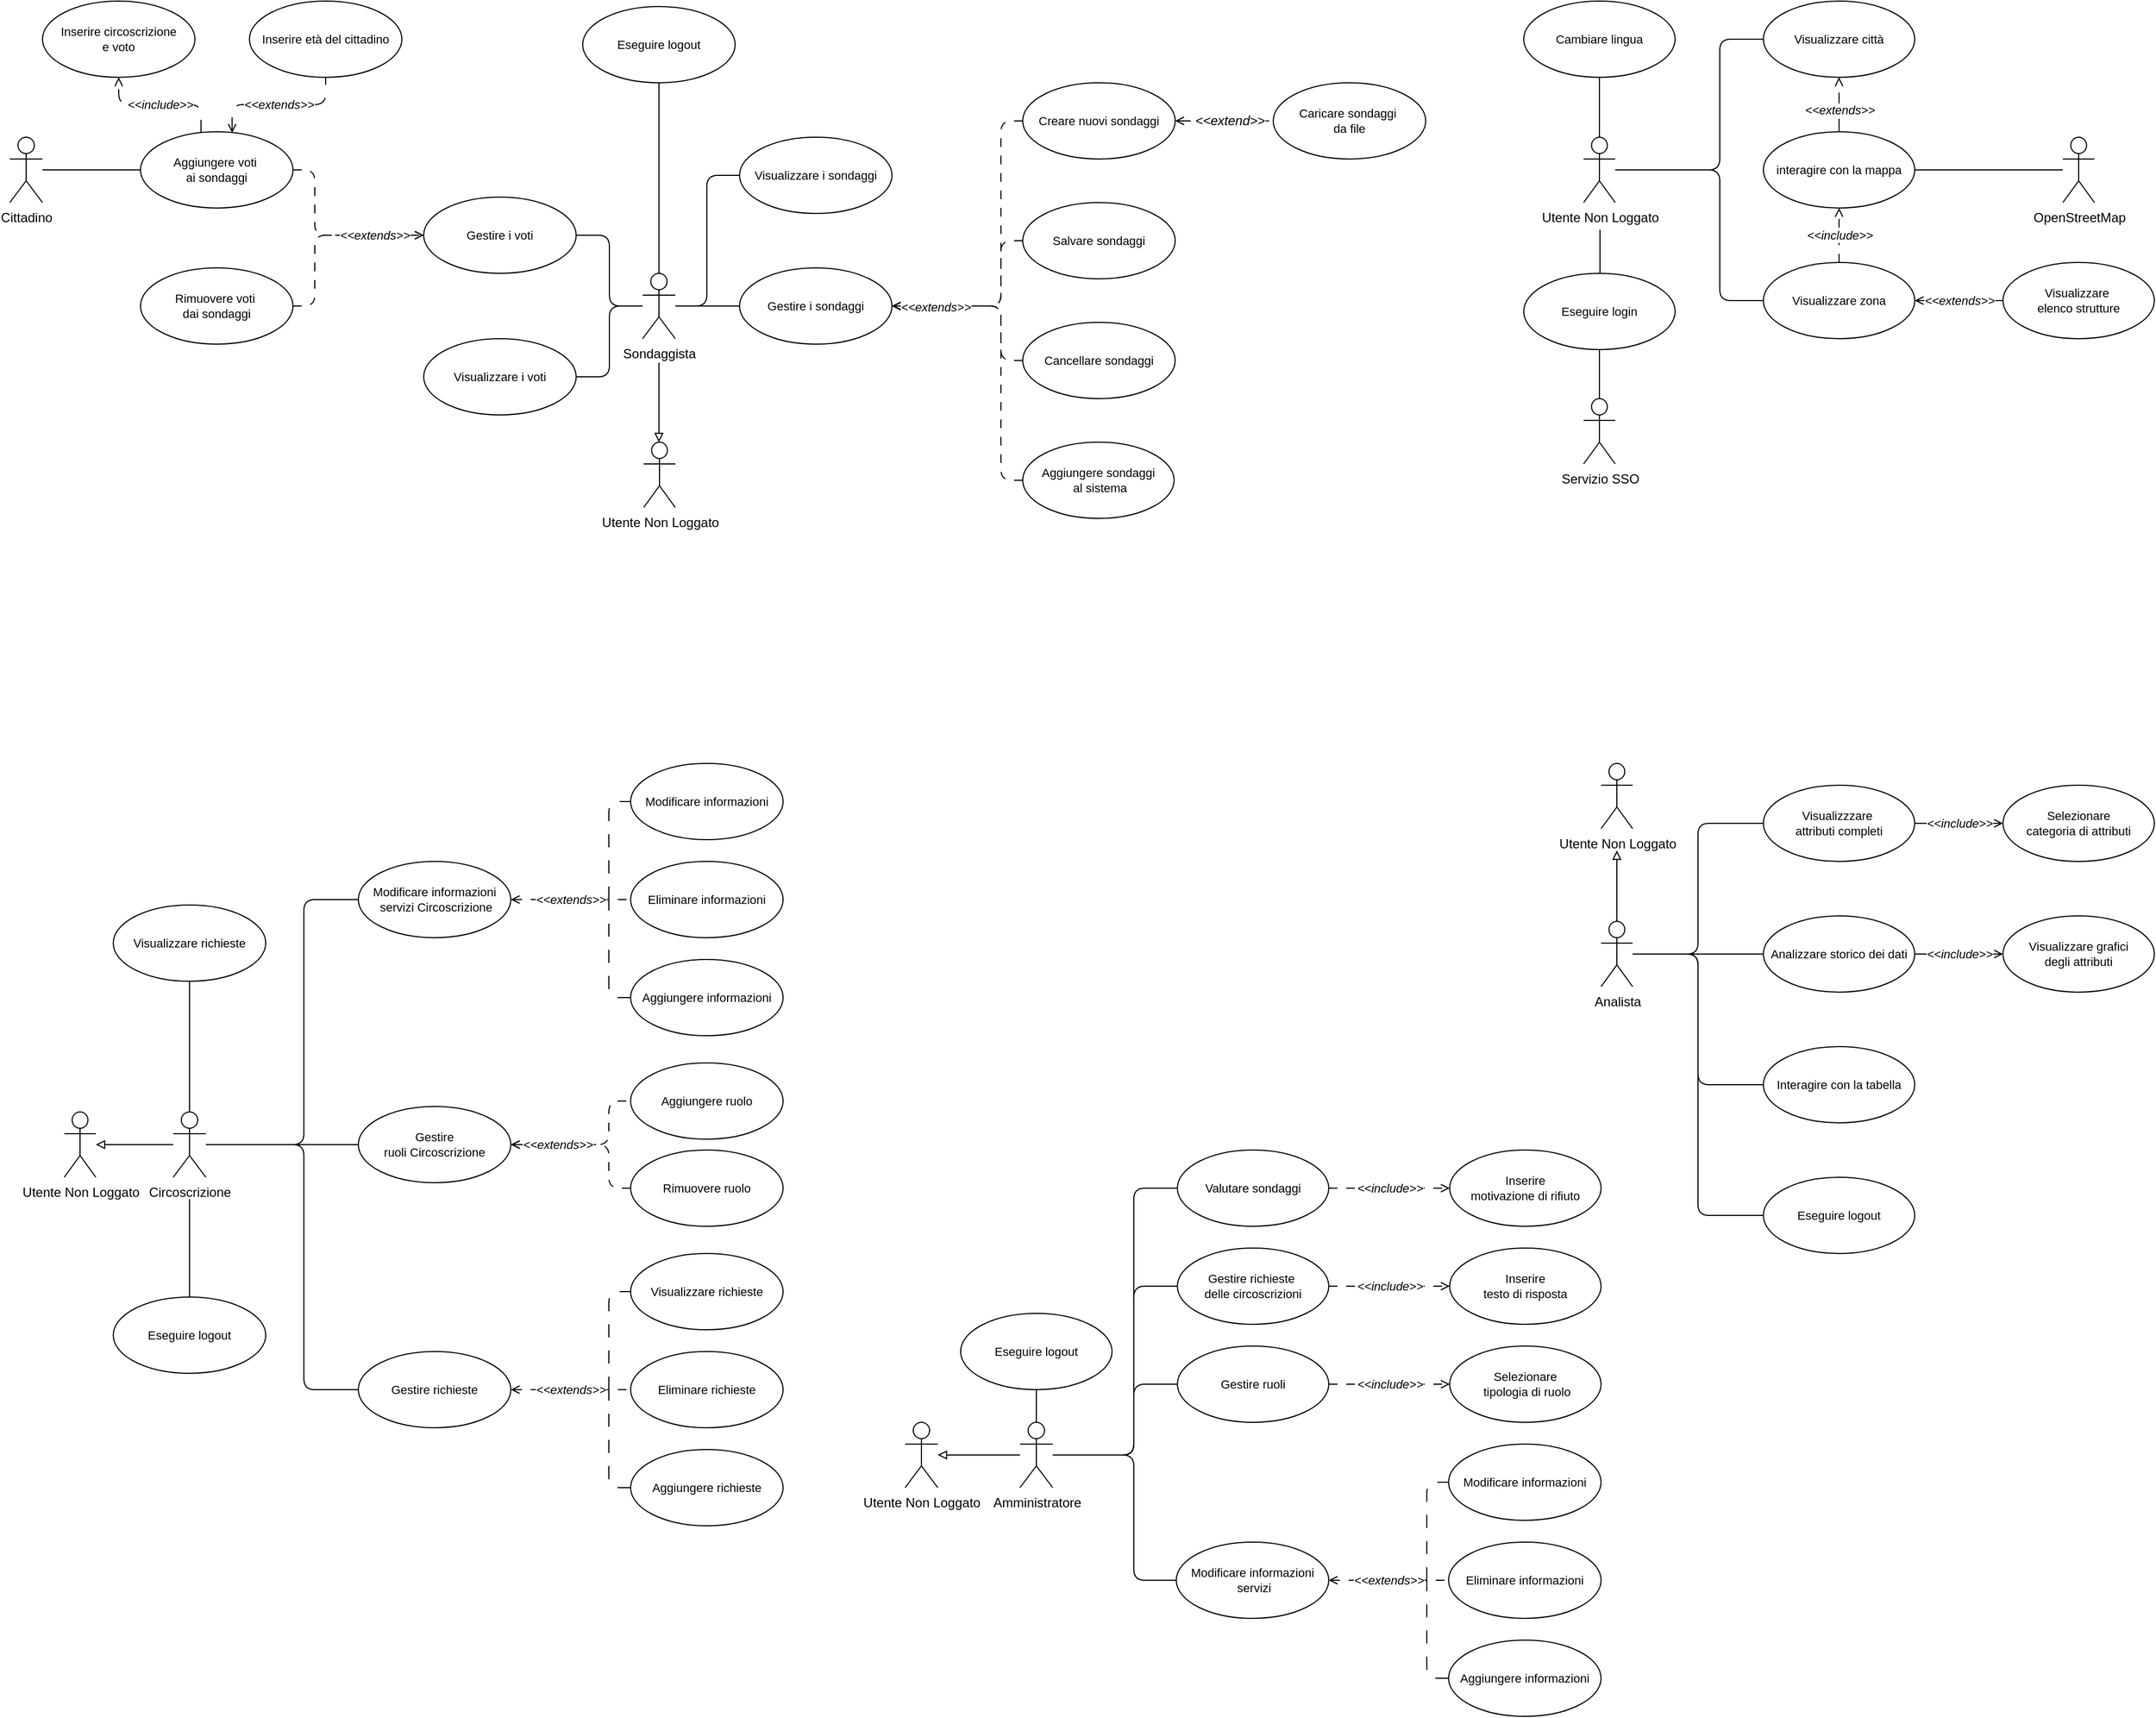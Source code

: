 <mxfile version="26.0.11" pages="6">
  <diagram name="full" id="e2o4plj3u_6KIa59DkHf">
    <mxGraphModel dx="2852" dy="1562" grid="1" gridSize="10" guides="1" tooltips="1" connect="1" arrows="1" fold="1" page="1" pageScale="1" pageWidth="2336" pageHeight="1654" background="#FFFFFF" math="0" shadow="0">
      <root>
        <mxCell id="0" />
        <mxCell id="1" parent="0" />
        <mxCell id="23E2Oul6b77h04xw3kFd-1" style="edgeStyle=orthogonalEdgeStyle;shape=connector;curved=0;rounded=1;orthogonalLoop=1;jettySize=auto;html=1;entryX=0;entryY=0.5;entryDx=0;entryDy=0;strokeColor=default;align=center;verticalAlign=middle;fontFamily=Helvetica;fontSize=11;fontColor=default;labelBackgroundColor=default;endArrow=none;endFill=0;" edge="1" parent="1" source="23E2Oul6b77h04xw3kFd-6" target="23E2Oul6b77h04xw3kFd-8">
          <mxGeometry relative="1" as="geometry" />
        </mxCell>
        <mxCell id="23E2Oul6b77h04xw3kFd-2" style="edgeStyle=orthogonalEdgeStyle;rounded=0;orthogonalLoop=1;jettySize=auto;html=1;endArrow=block;endFill=0;" edge="1" parent="1" source="23E2Oul6b77h04xw3kFd-6">
          <mxGeometry relative="1" as="geometry">
            <mxPoint x="1635.5" y="830" as="targetPoint" />
          </mxGeometry>
        </mxCell>
        <mxCell id="23E2Oul6b77h04xw3kFd-3" style="edgeStyle=orthogonalEdgeStyle;rounded=1;orthogonalLoop=1;jettySize=auto;html=1;entryX=0;entryY=0.5;entryDx=0;entryDy=0;curved=0;endArrow=none;endFill=0;" edge="1" parent="1" source="23E2Oul6b77h04xw3kFd-6" target="23E2Oul6b77h04xw3kFd-10">
          <mxGeometry relative="1" as="geometry" />
        </mxCell>
        <mxCell id="23E2Oul6b77h04xw3kFd-4" style="edgeStyle=orthogonalEdgeStyle;shape=connector;curved=0;rounded=1;orthogonalLoop=1;jettySize=auto;html=1;entryX=0;entryY=0.5;entryDx=0;entryDy=0;strokeColor=default;align=center;verticalAlign=middle;fontFamily=Helvetica;fontSize=11;fontColor=default;labelBackgroundColor=default;endArrow=none;endFill=0;" edge="1" parent="1" source="23E2Oul6b77h04xw3kFd-6" target="23E2Oul6b77h04xw3kFd-14">
          <mxGeometry relative="1" as="geometry" />
        </mxCell>
        <mxCell id="23E2Oul6b77h04xw3kFd-5" style="edgeStyle=orthogonalEdgeStyle;shape=connector;curved=0;rounded=1;orthogonalLoop=1;jettySize=auto;html=1;entryX=0;entryY=0.5;entryDx=0;entryDy=0;strokeColor=default;align=center;verticalAlign=middle;fontFamily=Helvetica;fontSize=11;fontColor=default;labelBackgroundColor=default;endArrow=none;endFill=0;" edge="1" parent="1" source="23E2Oul6b77h04xw3kFd-6" target="23E2Oul6b77h04xw3kFd-12">
          <mxGeometry relative="1" as="geometry" />
        </mxCell>
        <mxCell id="23E2Oul6b77h04xw3kFd-6" value="Analista" style="shape=umlActor;verticalLabelPosition=bottom;verticalAlign=top;html=1;outlineConnect=0;" vertex="1" parent="1">
          <mxGeometry x="1621" y="895" width="29" height="60" as="geometry" />
        </mxCell>
        <mxCell id="23E2Oul6b77h04xw3kFd-7" value="&amp;lt;&amp;lt;include&amp;gt;&amp;gt;" style="edgeStyle=orthogonalEdgeStyle;shape=connector;curved=0;rounded=1;orthogonalLoop=1;jettySize=auto;html=1;entryX=0;entryY=0.5;entryDx=0;entryDy=0;strokeColor=default;align=center;verticalAlign=middle;fontFamily=Helvetica;fontSize=11;fontColor=default;labelBackgroundColor=default;endArrow=open;endFill=0;dashed=1;dashPattern=12 12;fontStyle=2" edge="1" parent="1" source="23E2Oul6b77h04xw3kFd-8" target="23E2Oul6b77h04xw3kFd-9">
          <mxGeometry relative="1" as="geometry" />
        </mxCell>
        <mxCell id="23E2Oul6b77h04xw3kFd-8" value="Analizzare storico dei dati" style="ellipse;whiteSpace=wrap;html=1;fontFamily=Helvetica;fontSize=11;fontColor=default;labelBackgroundColor=default;" vertex="1" parent="1">
          <mxGeometry x="1770" y="890" width="139" height="70" as="geometry" />
        </mxCell>
        <mxCell id="23E2Oul6b77h04xw3kFd-9" value="Visualizzare&lt;span style=&quot;background-color: light-dark(#ffffff, var(--ge-dark-color, #121212)); color: light-dark(rgb(0, 0, 0), rgb(255, 255, 255));&quot;&gt;&amp;nbsp;grafici&lt;/span&gt;&lt;div&gt;&lt;div&gt;degli attributi&lt;/div&gt;&lt;/div&gt;" style="ellipse;whiteSpace=wrap;html=1;fontFamily=Helvetica;fontSize=11;fontColor=default;labelBackgroundColor=default;" vertex="1" parent="1">
          <mxGeometry x="1990" y="890" width="139" height="70" as="geometry" />
        </mxCell>
        <mxCell id="23E2Oul6b77h04xw3kFd-10" value="Interagire con la tabella" style="ellipse;whiteSpace=wrap;html=1;fontFamily=Helvetica;fontSize=11;fontColor=default;labelBackgroundColor=default;" vertex="1" parent="1">
          <mxGeometry x="1770" y="1010" width="139" height="70" as="geometry" />
        </mxCell>
        <mxCell id="23E2Oul6b77h04xw3kFd-11" value="Utente Non Loggato" style="shape=umlActor;verticalLabelPosition=bottom;verticalAlign=top;html=1;outlineConnect=0;" vertex="1" parent="1">
          <mxGeometry x="1621" y="750" width="29" height="60" as="geometry" />
        </mxCell>
        <mxCell id="23E2Oul6b77h04xw3kFd-12" value="Eseguire logout" style="ellipse;whiteSpace=wrap;html=1;fontFamily=Helvetica;fontSize=11;fontColor=default;labelBackgroundColor=default;" vertex="1" parent="1">
          <mxGeometry x="1770" y="1130" width="139" height="70" as="geometry" />
        </mxCell>
        <mxCell id="23E2Oul6b77h04xw3kFd-13" value="&amp;lt;&amp;lt;include&amp;gt;&amp;gt;" style="edgeStyle=orthogonalEdgeStyle;shape=connector;curved=0;rounded=1;orthogonalLoop=1;jettySize=auto;html=1;strokeColor=default;align=center;verticalAlign=middle;fontFamily=Helvetica;fontSize=11;fontColor=default;labelBackgroundColor=default;endArrow=open;endFill=0;fontStyle=2;dashed=1;dashPattern=12 12;" edge="1" parent="1" source="23E2Oul6b77h04xw3kFd-14" target="23E2Oul6b77h04xw3kFd-15">
          <mxGeometry relative="1" as="geometry" />
        </mxCell>
        <mxCell id="23E2Oul6b77h04xw3kFd-14" value="Visualizzzare&amp;nbsp;&lt;div&gt;attributi completi&lt;/div&gt;" style="ellipse;whiteSpace=wrap;html=1;fontFamily=Helvetica;fontSize=11;fontColor=default;labelBackgroundColor=default;" vertex="1" parent="1">
          <mxGeometry x="1770" y="770" width="139" height="70" as="geometry" />
        </mxCell>
        <mxCell id="23E2Oul6b77h04xw3kFd-15" value="Selezionare&lt;div&gt;categoria&amp;nbsp;&lt;span style=&quot;background-color: light-dark(#ffffff, var(--ge-dark-color, #121212)); color: light-dark(rgb(0, 0, 0), rgb(255, 255, 255));&quot;&gt;di attributi&lt;/span&gt;&lt;/div&gt;" style="ellipse;whiteSpace=wrap;html=1;fontFamily=Helvetica;fontSize=11;fontColor=default;labelBackgroundColor=default;" vertex="1" parent="1">
          <mxGeometry x="1990" y="770" width="139" height="70" as="geometry" />
        </mxCell>
        <mxCell id="vzzJvYFb9WrTzv0klFdv-1" style="edgeStyle=orthogonalEdgeStyle;shape=connector;curved=0;rounded=1;orthogonalLoop=1;jettySize=auto;html=1;entryX=0;entryY=0.5;entryDx=0;entryDy=0;strokeColor=default;align=center;verticalAlign=middle;fontFamily=Helvetica;fontSize=11;fontColor=default;labelBackgroundColor=default;endArrow=none;endFill=0;" edge="1" parent="1" source="vzzJvYFb9WrTzv0klFdv-6" target="vzzJvYFb9WrTzv0klFdv-19">
          <mxGeometry relative="1" as="geometry">
            <Array as="points">
              <mxPoint x="800" y="330" />
              <mxPoint x="800" y="210" />
            </Array>
          </mxGeometry>
        </mxCell>
        <mxCell id="vzzJvYFb9WrTzv0klFdv-2" style="edgeStyle=orthogonalEdgeStyle;shape=connector;curved=0;rounded=1;orthogonalLoop=1;jettySize=auto;html=1;entryX=0.5;entryY=1;entryDx=0;entryDy=0;strokeColor=default;align=center;verticalAlign=middle;fontFamily=Helvetica;fontSize=11;fontColor=default;labelBackgroundColor=default;endArrow=none;endFill=0;" edge="1" parent="1" source="vzzJvYFb9WrTzv0klFdv-6" target="vzzJvYFb9WrTzv0klFdv-27">
          <mxGeometry relative="1" as="geometry" />
        </mxCell>
        <mxCell id="vzzJvYFb9WrTzv0klFdv-3" style="edgeStyle=orthogonalEdgeStyle;rounded=1;orthogonalLoop=1;jettySize=auto;html=1;entryX=1;entryY=0.5;entryDx=0;entryDy=0;curved=0;endArrow=none;startFill=0;" edge="1" parent="1" source="vzzJvYFb9WrTzv0klFdv-6" target="vzzJvYFb9WrTzv0klFdv-31">
          <mxGeometry relative="1" as="geometry" />
        </mxCell>
        <mxCell id="vzzJvYFb9WrTzv0klFdv-4" style="edgeStyle=orthogonalEdgeStyle;rounded=1;orthogonalLoop=1;jettySize=auto;html=1;entryX=1;entryY=0.5;entryDx=0;entryDy=0;curved=0;endArrow=none;startFill=0;" edge="1" parent="1" source="vzzJvYFb9WrTzv0klFdv-6" target="vzzJvYFb9WrTzv0klFdv-30">
          <mxGeometry relative="1" as="geometry" />
        </mxCell>
        <mxCell id="vzzJvYFb9WrTzv0klFdv-5" style="edgeStyle=orthogonalEdgeStyle;shape=connector;curved=0;rounded=1;orthogonalLoop=1;jettySize=auto;html=1;strokeColor=default;align=center;verticalAlign=middle;fontFamily=Helvetica;fontSize=11;fontColor=default;fontStyle=2;labelBackgroundColor=default;endArrow=none;endFill=0;startFill=0;" edge="1" parent="1" source="vzzJvYFb9WrTzv0klFdv-6" target="vzzJvYFb9WrTzv0klFdv-33">
          <mxGeometry relative="1" as="geometry" />
        </mxCell>
        <mxCell id="vzzJvYFb9WrTzv0klFdv-6" value="Sondaggista" style="shape=umlActor;verticalLabelPosition=bottom;verticalAlign=top;html=1;outlineConnect=0;" vertex="1" parent="1">
          <mxGeometry x="741" y="300" width="30" height="60" as="geometry" />
        </mxCell>
        <mxCell id="vzzJvYFb9WrTzv0klFdv-7" style="edgeStyle=orthogonalEdgeStyle;shape=connector;curved=0;rounded=1;orthogonalLoop=1;jettySize=auto;html=1;entryX=1;entryY=0.5;entryDx=0;entryDy=0;dashed=1;dashPattern=8 8;strokeColor=default;align=center;verticalAlign=middle;fontFamily=Helvetica;fontSize=11;fontColor=default;fontStyle=2;labelBackgroundColor=default;endArrow=open;endFill=0;" edge="1" parent="1" source="vzzJvYFb9WrTzv0klFdv-8" target="vzzJvYFb9WrTzv0klFdv-33">
          <mxGeometry relative="1" as="geometry">
            <Array as="points">
              <mxPoint x="1070" y="490" />
              <mxPoint x="1070" y="330" />
            </Array>
          </mxGeometry>
        </mxCell>
        <mxCell id="vzzJvYFb9WrTzv0klFdv-8" value="Aggiungere sondaggi&lt;div&gt;&amp;nbsp;al sistema&lt;/div&gt;" style="ellipse;whiteSpace=wrap;html=1;fontFamily=Helvetica;fontSize=11;fontColor=default;labelBackgroundColor=default;" vertex="1" parent="1">
          <mxGeometry x="1090" y="455" width="139" height="70" as="geometry" />
        </mxCell>
        <mxCell id="vzzJvYFb9WrTzv0klFdv-9" style="edgeStyle=orthogonalEdgeStyle;shape=connector;curved=0;rounded=1;orthogonalLoop=1;jettySize=auto;html=1;entryX=1;entryY=0.5;entryDx=0;entryDy=0;dashed=1;dashPattern=8 8;strokeColor=default;align=center;verticalAlign=middle;fontFamily=Helvetica;fontSize=11;fontColor=default;fontStyle=2;labelBackgroundColor=default;endArrow=open;endFill=0;" edge="1" parent="1" source="vzzJvYFb9WrTzv0klFdv-10" target="vzzJvYFb9WrTzv0klFdv-33">
          <mxGeometry relative="1" as="geometry">
            <Array as="points">
              <mxPoint x="1070" y="380" />
              <mxPoint x="1070" y="330" />
            </Array>
          </mxGeometry>
        </mxCell>
        <mxCell id="vzzJvYFb9WrTzv0klFdv-10" value="Cancellare sondaggi" style="ellipse;whiteSpace=wrap;html=1;fontFamily=Helvetica;fontSize=11;fontColor=default;labelBackgroundColor=default;" vertex="1" parent="1">
          <mxGeometry x="1090" y="345" width="140" height="70" as="geometry" />
        </mxCell>
        <mxCell id="vzzJvYFb9WrTzv0klFdv-11" value="&amp;lt;&amp;lt;include&amp;gt;&amp;gt;" style="edgeStyle=orthogonalEdgeStyle;rounded=1;orthogonalLoop=1;jettySize=auto;html=1;dashed=1;dashPattern=12 12;curved=0;endArrow=open;endFill=0;fontStyle=2;exitX=0.397;exitY=0.014;exitDx=0;exitDy=0;exitPerimeter=0;" edge="1" parent="1" source="vzzJvYFb9WrTzv0klFdv-13" target="vzzJvYFb9WrTzv0klFdv-24">
          <mxGeometry relative="1" as="geometry" />
        </mxCell>
        <mxCell id="vzzJvYFb9WrTzv0klFdv-12" value="&amp;lt;&amp;lt;extends&amp;gt;&amp;gt;" style="edgeStyle=orthogonalEdgeStyle;rounded=1;orthogonalLoop=1;jettySize=auto;html=1;fontStyle=2;dashed=1;dashPattern=12 12;curved=0;endArrow=none;endFill=0;startArrow=open;startFill=0;exitX=0.601;exitY=0.014;exitDx=0;exitDy=0;exitPerimeter=0;" edge="1" parent="1" source="vzzJvYFb9WrTzv0klFdv-13" target="vzzJvYFb9WrTzv0klFdv-23">
          <mxGeometry relative="1" as="geometry" />
        </mxCell>
        <mxCell id="vzzJvYFb9WrTzv0klFdv-13" value="Aggiungere voti&amp;nbsp;&lt;div&gt;ai sondaggi&lt;/div&gt;" style="ellipse;whiteSpace=wrap;html=1;fontFamily=Helvetica;fontSize=11;fontColor=default;labelBackgroundColor=default;" vertex="1" parent="1">
          <mxGeometry x="280" y="170" width="140" height="70" as="geometry" />
        </mxCell>
        <mxCell id="vzzJvYFb9WrTzv0klFdv-14" style="edgeStyle=orthogonalEdgeStyle;shape=connector;curved=0;rounded=1;orthogonalLoop=1;jettySize=auto;html=1;strokeColor=default;align=center;verticalAlign=middle;fontFamily=Helvetica;fontSize=11;fontColor=default;labelBackgroundColor=default;endArrow=none;endFill=0;" edge="1" parent="1" source="vzzJvYFb9WrTzv0klFdv-15" target="vzzJvYFb9WrTzv0klFdv-13">
          <mxGeometry relative="1" as="geometry" />
        </mxCell>
        <mxCell id="vzzJvYFb9WrTzv0klFdv-15" value="Cittadino" style="shape=umlActor;verticalLabelPosition=bottom;verticalAlign=top;html=1;fontFamily=Helvetica;fontSize=12;fontColor=default;labelBackgroundColor=default;" vertex="1" parent="1">
          <mxGeometry x="160" y="175" width="30" height="60" as="geometry" />
        </mxCell>
        <mxCell id="vzzJvYFb9WrTzv0klFdv-16" value="&lt;i&gt;&lt;font style=&quot;font-size: 12px;&quot;&gt;&amp;lt;&amp;lt;extend&amp;gt;&amp;gt;&lt;/font&gt;&lt;/i&gt;" style="edgeStyle=orthogonalEdgeStyle;shape=connector;curved=0;rounded=1;orthogonalLoop=1;jettySize=auto;html=1;entryX=0;entryY=0.5;entryDx=0;entryDy=0;dashed=1;dashPattern=12 12;strokeColor=default;align=center;verticalAlign=middle;fontFamily=Helvetica;fontSize=11;fontColor=default;labelBackgroundColor=default;startArrow=open;startFill=0;endArrow=none;endFill=0;exitX=1;exitY=0.5;exitDx=0;exitDy=0;" edge="1" parent="1" source="vzzJvYFb9WrTzv0klFdv-18" target="vzzJvYFb9WrTzv0klFdv-20">
          <mxGeometry x="0.111" relative="1" as="geometry">
            <Array as="points" />
            <mxPoint as="offset" />
          </mxGeometry>
        </mxCell>
        <mxCell id="vzzJvYFb9WrTzv0klFdv-17" value="" style="edgeStyle=orthogonalEdgeStyle;rounded=1;orthogonalLoop=1;jettySize=auto;html=1;entryX=1;entryY=0.5;entryDx=0;entryDy=0;curved=0;dashed=1;dashPattern=8 8;endArrow=open;endFill=0;fontStyle=2" edge="1" parent="1" source="vzzJvYFb9WrTzv0klFdv-18" target="vzzJvYFb9WrTzv0klFdv-33">
          <mxGeometry x="0.631" relative="1" as="geometry">
            <Array as="points">
              <mxPoint x="1070" y="160" />
              <mxPoint x="1070" y="330" />
            </Array>
            <mxPoint as="offset" />
          </mxGeometry>
        </mxCell>
        <mxCell id="vzzJvYFb9WrTzv0klFdv-18" value="Creare nuovi sondaggi" style="ellipse;whiteSpace=wrap;html=1;fontFamily=Helvetica;fontSize=11;fontColor=default;labelBackgroundColor=default;" vertex="1" parent="1">
          <mxGeometry x="1090" y="125" width="140" height="70" as="geometry" />
        </mxCell>
        <mxCell id="vzzJvYFb9WrTzv0klFdv-19" value="Visualizzare i sondaggi" style="ellipse;whiteSpace=wrap;html=1;fontFamily=Helvetica;fontSize=11;fontColor=default;labelBackgroundColor=default;" vertex="1" parent="1">
          <mxGeometry x="830" y="175" width="140" height="70" as="geometry" />
        </mxCell>
        <mxCell id="vzzJvYFb9WrTzv0klFdv-20" value="Caricare sondaggi&amp;nbsp;&lt;div&gt;da file&lt;/div&gt;" style="ellipse;whiteSpace=wrap;html=1;fontFamily=Helvetica;fontSize=11;fontColor=default;labelBackgroundColor=default;" vertex="1" parent="1">
          <mxGeometry x="1320" y="125" width="140" height="70" as="geometry" />
        </mxCell>
        <mxCell id="vzzJvYFb9WrTzv0klFdv-21" style="edgeStyle=orthogonalEdgeStyle;shape=connector;curved=0;rounded=1;orthogonalLoop=1;jettySize=auto;html=1;strokeColor=default;align=center;verticalAlign=middle;fontFamily=Helvetica;fontSize=11;fontColor=default;labelBackgroundColor=default;endArrow=none;endFill=0;startArrow=block;startFill=0;" edge="1" parent="1" source="vzzJvYFb9WrTzv0klFdv-22">
          <mxGeometry relative="1" as="geometry">
            <mxPoint x="756" y="382" as="targetPoint" />
          </mxGeometry>
        </mxCell>
        <mxCell id="vzzJvYFb9WrTzv0klFdv-22" value="Utente Non Loggato" style="shape=umlActor;verticalLabelPosition=bottom;verticalAlign=top;html=1;outlineConnect=0;" vertex="1" parent="1">
          <mxGeometry x="742" y="455" width="29" height="60" as="geometry" />
        </mxCell>
        <mxCell id="vzzJvYFb9WrTzv0klFdv-23" value="Inserire età del cittadino" style="ellipse;whiteSpace=wrap;html=1;fontFamily=Helvetica;fontSize=11;fontColor=default;labelBackgroundColor=default;" vertex="1" parent="1">
          <mxGeometry x="380" y="50" width="140" height="70" as="geometry" />
        </mxCell>
        <mxCell id="vzzJvYFb9WrTzv0klFdv-24" value="Inserire circoscrizione&lt;div&gt;e voto&lt;/div&gt;" style="ellipse;whiteSpace=wrap;html=1;fontFamily=Helvetica;fontSize=11;fontColor=default;labelBackgroundColor=default;" vertex="1" parent="1">
          <mxGeometry x="190" y="50" width="140" height="70" as="geometry" />
        </mxCell>
        <mxCell id="vzzJvYFb9WrTzv0klFdv-25" value="&#xa;&lt;span style=&quot;color: rgb(0, 0, 0); font-family: Helvetica; font-size: 11px; font-style: italic; font-variant-ligatures: normal; font-variant-caps: normal; font-weight: 400; letter-spacing: normal; orphans: 2; text-align: center; text-indent: 0px; text-transform: none; widows: 2; word-spacing: 0px; -webkit-text-stroke-width: 0px; white-space: nowrap; background-color: rgb(255, 255, 255); text-decoration-thickness: initial; text-decoration-style: initial; text-decoration-color: initial; display: inline !important; float: none;&quot;&gt;&amp;lt;&amp;lt;extends&amp;gt;&amp;gt;&lt;/span&gt;&#xa;&#xa;" style="edgeStyle=orthogonalEdgeStyle;shape=connector;curved=0;rounded=1;orthogonalLoop=1;jettySize=auto;html=1;entryX=1;entryY=0.5;entryDx=0;entryDy=0;dashed=1;dashPattern=8 8;strokeColor=default;align=center;verticalAlign=middle;fontFamily=Helvetica;fontSize=11;fontColor=default;fontStyle=2;labelBackgroundColor=default;endArrow=open;endFill=0;" edge="1" parent="1" source="vzzJvYFb9WrTzv0klFdv-26" target="vzzJvYFb9WrTzv0klFdv-33">
          <mxGeometry x="0.557" y="8" relative="1" as="geometry">
            <Array as="points">
              <mxPoint x="1070" y="270" />
              <mxPoint x="1070" y="330" />
            </Array>
            <mxPoint as="offset" />
          </mxGeometry>
        </mxCell>
        <mxCell id="vzzJvYFb9WrTzv0klFdv-26" value="Salvare sondaggi" style="ellipse;whiteSpace=wrap;html=1;fontFamily=Helvetica;fontSize=11;fontColor=default;labelBackgroundColor=default;" vertex="1" parent="1">
          <mxGeometry x="1090" y="235" width="140" height="70" as="geometry" />
        </mxCell>
        <mxCell id="vzzJvYFb9WrTzv0klFdv-27" value="Eseguire logout" style="ellipse;whiteSpace=wrap;html=1;fontFamily=Helvetica;fontSize=11;fontColor=default;labelBackgroundColor=default;" vertex="1" parent="1">
          <mxGeometry x="686" y="55" width="140" height="70" as="geometry" />
        </mxCell>
        <mxCell id="vzzJvYFb9WrTzv0klFdv-28" value="&lt;i&gt;&amp;lt;&amp;lt;extends&amp;gt;&amp;gt;&lt;/i&gt;" style="edgeStyle=orthogonalEdgeStyle;rounded=1;orthogonalLoop=1;jettySize=auto;html=1;curved=0;endArrow=open;endFill=0;dashed=1;dashPattern=8 8;" edge="1" parent="1" source="vzzJvYFb9WrTzv0klFdv-29" target="vzzJvYFb9WrTzv0klFdv-31">
          <mxGeometry x="0.512" relative="1" as="geometry">
            <Array as="points">
              <mxPoint x="440" y="330" />
              <mxPoint x="440" y="265" />
            </Array>
            <mxPoint as="offset" />
          </mxGeometry>
        </mxCell>
        <mxCell id="vzzJvYFb9WrTzv0klFdv-29" value="Rimuovere voti&amp;nbsp;&lt;div&gt;dai sondaggi&lt;/div&gt;" style="ellipse;whiteSpace=wrap;html=1;fontFamily=Helvetica;fontSize=11;fontColor=default;labelBackgroundColor=default;" vertex="1" parent="1">
          <mxGeometry x="280" y="295" width="140" height="70" as="geometry" />
        </mxCell>
        <mxCell id="vzzJvYFb9WrTzv0klFdv-30" value="Visualizzare i voti" style="ellipse;whiteSpace=wrap;html=1;fontFamily=Helvetica;fontSize=11;fontColor=default;labelBackgroundColor=default;" vertex="1" parent="1">
          <mxGeometry x="540" y="360" width="140" height="70" as="geometry" />
        </mxCell>
        <mxCell id="vzzJvYFb9WrTzv0klFdv-31" value="Gestire i voti" style="ellipse;whiteSpace=wrap;html=1;fontFamily=Helvetica;fontSize=11;fontColor=default;labelBackgroundColor=default;" vertex="1" parent="1">
          <mxGeometry x="540" y="230" width="140" height="70" as="geometry" />
        </mxCell>
        <mxCell id="vzzJvYFb9WrTzv0klFdv-32" value="&lt;i&gt;&amp;lt;&amp;lt;extends&amp;gt;&amp;gt;&lt;/i&gt;" style="edgeStyle=orthogonalEdgeStyle;rounded=1;orthogonalLoop=1;jettySize=auto;html=1;curved=0;endArrow=open;endFill=0;dashed=1;dashPattern=8 8;exitX=1;exitY=0.5;exitDx=0;exitDy=0;entryX=0;entryY=0.5;entryDx=0;entryDy=0;" edge="1" parent="1" source="vzzJvYFb9WrTzv0klFdv-13" target="vzzJvYFb9WrTzv0klFdv-31">
          <mxGeometry x="0.5" relative="1" as="geometry">
            <mxPoint x="380" y="340" as="sourcePoint" />
            <mxPoint x="520" y="275" as="targetPoint" />
            <Array as="points">
              <mxPoint x="440" y="205" />
              <mxPoint x="440" y="265" />
            </Array>
            <mxPoint as="offset" />
          </mxGeometry>
        </mxCell>
        <mxCell id="vzzJvYFb9WrTzv0klFdv-33" value="Gestire i sondaggi" style="ellipse;whiteSpace=wrap;html=1;fontFamily=Helvetica;fontSize=11;fontColor=default;labelBackgroundColor=default;" vertex="1" parent="1">
          <mxGeometry x="830" y="295" width="140" height="70" as="geometry" />
        </mxCell>
        <mxCell id="WYuGSfqK6daHYgLmfcRc-1" style="edgeStyle=orthogonalEdgeStyle;shape=connector;curved=0;rounded=1;orthogonalLoop=1;jettySize=auto;html=1;entryX=0.5;entryY=1;entryDx=0;entryDy=0;strokeColor=default;align=center;verticalAlign=middle;fontFamily=Helvetica;fontSize=11;fontColor=default;labelBackgroundColor=default;endArrow=none;endFill=0;" edge="1" parent="1" source="WYuGSfqK6daHYgLmfcRc-5" target="WYuGSfqK6daHYgLmfcRc-6">
          <mxGeometry relative="1" as="geometry">
            <Array as="points">
              <mxPoint x="1620" y="130" />
              <mxPoint x="1620" y="130" />
            </Array>
          </mxGeometry>
        </mxCell>
        <mxCell id="WYuGSfqK6daHYgLmfcRc-2" style="edgeStyle=orthogonalEdgeStyle;rounded=1;orthogonalLoop=1;jettySize=auto;html=1;entryX=0;entryY=0.5;entryDx=0;entryDy=0;endArrow=none;endFill=0;curved=0;" edge="1" parent="1" source="WYuGSfqK6daHYgLmfcRc-5" target="WYuGSfqK6daHYgLmfcRc-11">
          <mxGeometry relative="1" as="geometry">
            <Array as="points">
              <mxPoint x="1730" y="205" />
              <mxPoint x="1730" y="325" />
            </Array>
          </mxGeometry>
        </mxCell>
        <mxCell id="WYuGSfqK6daHYgLmfcRc-3" style="edgeStyle=orthogonalEdgeStyle;rounded=1;orthogonalLoop=1;jettySize=auto;html=1;curved=0;endArrow=none;endFill=0;entryX=0;entryY=0.5;entryDx=0;entryDy=0;" edge="1" parent="1" target="WYuGSfqK6daHYgLmfcRc-9">
          <mxGeometry relative="1" as="geometry">
            <mxPoint x="1636" y="205" as="sourcePoint" />
            <mxPoint x="1772" y="325" as="targetPoint" />
            <Array as="points">
              <mxPoint x="1730" y="205" />
              <mxPoint x="1730" y="85" />
            </Array>
          </mxGeometry>
        </mxCell>
        <mxCell id="WYuGSfqK6daHYgLmfcRc-4" style="edgeStyle=orthogonalEdgeStyle;rounded=1;orthogonalLoop=1;jettySize=auto;html=1;curved=0;endArrow=none;endFill=0;" edge="1" parent="1" target="WYuGSfqK6daHYgLmfcRc-7">
          <mxGeometry relative="1" as="geometry">
            <mxPoint x="1620" y="260" as="sourcePoint" />
            <Array as="points">
              <mxPoint x="1620" y="280" />
              <mxPoint x="1620" y="280" />
            </Array>
          </mxGeometry>
        </mxCell>
        <mxCell id="WYuGSfqK6daHYgLmfcRc-5" value="Utente Non Loggato" style="shape=umlActor;verticalLabelPosition=bottom;verticalAlign=top;html=1;outlineConnect=0;" vertex="1" parent="1">
          <mxGeometry x="1605" y="175" width="29" height="60" as="geometry" />
        </mxCell>
        <mxCell id="WYuGSfqK6daHYgLmfcRc-6" value="Cambiare lingua" style="ellipse;whiteSpace=wrap;html=1;fontFamily=Helvetica;fontSize=11;fontColor=default;labelBackgroundColor=default;" vertex="1" parent="1">
          <mxGeometry x="1550" y="50" width="139" height="70" as="geometry" />
        </mxCell>
        <mxCell id="WYuGSfqK6daHYgLmfcRc-7" value="Eseguire login" style="ellipse;whiteSpace=wrap;html=1;fontFamily=Helvetica;fontSize=11;fontColor=default;labelBackgroundColor=default;" vertex="1" parent="1">
          <mxGeometry x="1550" y="300" width="139" height="70" as="geometry" />
        </mxCell>
        <mxCell id="WYuGSfqK6daHYgLmfcRc-8" value="Servizio SSO" style="shape=umlActor;verticalLabelPosition=bottom;verticalAlign=top;html=1;" vertex="1" parent="1">
          <mxGeometry x="1605" y="415" width="29" height="60" as="geometry" />
        </mxCell>
        <mxCell id="WYuGSfqK6daHYgLmfcRc-9" value="Visualizzare città" style="ellipse;whiteSpace=wrap;html=1;fontFamily=Helvetica;fontSize=11;fontColor=default;labelBackgroundColor=default;" vertex="1" parent="1">
          <mxGeometry x="1770" y="50" width="139" height="70" as="geometry" />
        </mxCell>
        <mxCell id="WYuGSfqK6daHYgLmfcRc-10" value="&lt;i&gt;&amp;lt;&amp;lt;include&amp;gt;&amp;gt;&lt;/i&gt;" style="edgeStyle=orthogonalEdgeStyle;rounded=1;orthogonalLoop=1;jettySize=auto;html=1;curved=0;dashed=1;dashPattern=8 8;endArrow=open;endFill=0;entryX=0.5;entryY=1;entryDx=0;entryDy=0;" edge="1" parent="1" source="WYuGSfqK6daHYgLmfcRc-11" target="WYuGSfqK6daHYgLmfcRc-15">
          <mxGeometry relative="1" as="geometry" />
        </mxCell>
        <mxCell id="WYuGSfqK6daHYgLmfcRc-11" value="Visualizzare zona" style="ellipse;whiteSpace=wrap;html=1;fontFamily=Helvetica;fontSize=11;fontColor=default;labelBackgroundColor=default;" vertex="1" parent="1">
          <mxGeometry x="1770" y="290" width="139" height="70" as="geometry" />
        </mxCell>
        <mxCell id="WYuGSfqK6daHYgLmfcRc-12" value="&lt;i&gt;&amp;lt;&amp;lt;extends&amp;gt;&amp;gt;&lt;/i&gt;" style="edgeStyle=orthogonalEdgeStyle;rounded=1;orthogonalLoop=1;jettySize=auto;html=1;entryX=0.5;entryY=1;entryDx=0;entryDy=0;curved=0;dashed=1;dashPattern=12 12;endArrow=open;endFill=0;exitX=0.5;exitY=0;exitDx=0;exitDy=0;" edge="1" parent="1" source="WYuGSfqK6daHYgLmfcRc-15" target="WYuGSfqK6daHYgLmfcRc-9">
          <mxGeometry x="-0.2" relative="1" as="geometry">
            <Array as="points">
              <mxPoint x="1840" y="150" />
              <mxPoint x="1840" y="125" />
            </Array>
            <mxPoint as="offset" />
            <mxPoint x="2090" y="290" as="sourcePoint" />
          </mxGeometry>
        </mxCell>
        <mxCell id="WYuGSfqK6daHYgLmfcRc-13" value="&amp;lt;&amp;lt;extends&amp;gt;&amp;gt;" style="edgeStyle=orthogonalEdgeStyle;rounded=1;orthogonalLoop=1;jettySize=auto;html=1;entryX=1;entryY=0.5;entryDx=0;entryDy=0;curved=0;dashed=1;dashPattern=12 12;endArrow=open;endFill=0;fontStyle=2" edge="1" parent="1" source="WYuGSfqK6daHYgLmfcRc-14" target="WYuGSfqK6daHYgLmfcRc-11">
          <mxGeometry x="-0.001" relative="1" as="geometry">
            <mxPoint as="offset" />
          </mxGeometry>
        </mxCell>
        <mxCell id="WYuGSfqK6daHYgLmfcRc-14" value="Visualizzare&amp;nbsp;&lt;div&gt;elenco strutture&lt;/div&gt;" style="ellipse;whiteSpace=wrap;html=1;fontFamily=Helvetica;fontSize=11;fontColor=default;labelBackgroundColor=default;" vertex="1" parent="1">
          <mxGeometry x="1990" y="290" width="139" height="70" as="geometry" />
        </mxCell>
        <mxCell id="WYuGSfqK6daHYgLmfcRc-15" value="interagire con la mappa" style="ellipse;whiteSpace=wrap;html=1;fontFamily=Helvetica;fontSize=11;fontColor=default;labelBackgroundColor=default;" vertex="1" parent="1">
          <mxGeometry x="1770" y="170" width="139" height="70" as="geometry" />
        </mxCell>
        <mxCell id="WYuGSfqK6daHYgLmfcRc-16" style="edgeStyle=orthogonalEdgeStyle;rounded=1;orthogonalLoop=1;jettySize=auto;html=1;entryX=1;entryY=0.5;entryDx=0;entryDy=0;endArrow=none;endFill=0;curved=0;" edge="1" parent="1" source="WYuGSfqK6daHYgLmfcRc-17" target="WYuGSfqK6daHYgLmfcRc-15">
          <mxGeometry relative="1" as="geometry" />
        </mxCell>
        <mxCell id="WYuGSfqK6daHYgLmfcRc-17" value="OpenStreetMap" style="shape=umlActor;verticalLabelPosition=bottom;verticalAlign=top;html=1;outlineConnect=0;" vertex="1" parent="1">
          <mxGeometry x="2045" y="175" width="29" height="60" as="geometry" />
        </mxCell>
        <mxCell id="WYuGSfqK6daHYgLmfcRc-18" style="edgeStyle=orthogonalEdgeStyle;rounded=1;orthogonalLoop=1;jettySize=auto;html=1;entryX=0.5;entryY=0;entryDx=0;entryDy=0;entryPerimeter=0;curved=0;endArrow=none;endFill=0;" edge="1" parent="1" source="WYuGSfqK6daHYgLmfcRc-7" target="WYuGSfqK6daHYgLmfcRc-8">
          <mxGeometry relative="1" as="geometry" />
        </mxCell>
        <mxCell id="1vx6N8qlTeAa8jSKavIP-1" style="edgeStyle=orthogonalEdgeStyle;rounded=0;orthogonalLoop=1;jettySize=auto;html=1;endArrow=block;endFill=0;" edge="1" parent="1" source="1vx6N8qlTeAa8jSKavIP-6" target="1vx6N8qlTeAa8jSKavIP-7">
          <mxGeometry relative="1" as="geometry" />
        </mxCell>
        <mxCell id="1vx6N8qlTeAa8jSKavIP-2" style="edgeStyle=orthogonalEdgeStyle;rounded=1;orthogonalLoop=1;jettySize=auto;html=1;entryX=0;entryY=0.5;entryDx=0;entryDy=0;curved=0;endArrow=none;startFill=0;" edge="1" parent="1" source="1vx6N8qlTeAa8jSKavIP-6" target="1vx6N8qlTeAa8jSKavIP-14">
          <mxGeometry relative="1" as="geometry">
            <Array as="points">
              <mxPoint x="430" y="1100" />
              <mxPoint x="430" y="875" />
            </Array>
          </mxGeometry>
        </mxCell>
        <mxCell id="1vx6N8qlTeAa8jSKavIP-3" style="edgeStyle=orthogonalEdgeStyle;shape=connector;curved=0;rounded=1;orthogonalLoop=1;jettySize=auto;html=1;strokeColor=default;align=center;verticalAlign=middle;fontFamily=Helvetica;fontSize=11;fontColor=default;labelBackgroundColor=default;startFill=0;endArrow=none;" edge="1" parent="1" source="1vx6N8qlTeAa8jSKavIP-6" target="1vx6N8qlTeAa8jSKavIP-12">
          <mxGeometry relative="1" as="geometry" />
        </mxCell>
        <mxCell id="1vx6N8qlTeAa8jSKavIP-4" style="edgeStyle=orthogonalEdgeStyle;shape=connector;curved=0;rounded=1;orthogonalLoop=1;jettySize=auto;html=1;entryX=0;entryY=0.5;entryDx=0;entryDy=0;strokeColor=default;align=center;verticalAlign=middle;fontFamily=Helvetica;fontSize=11;fontColor=default;labelBackgroundColor=default;startFill=0;endArrow=none;" edge="1" parent="1" source="1vx6N8qlTeAa8jSKavIP-6" target="1vx6N8qlTeAa8jSKavIP-24">
          <mxGeometry relative="1" as="geometry">
            <Array as="points">
              <mxPoint x="430" y="1100" />
              <mxPoint x="430" y="1325" />
            </Array>
          </mxGeometry>
        </mxCell>
        <mxCell id="1vx6N8qlTeAa8jSKavIP-5" style="edgeStyle=orthogonalEdgeStyle;shape=connector;curved=0;rounded=1;orthogonalLoop=1;jettySize=auto;html=1;entryX=0.5;entryY=1;entryDx=0;entryDy=0;strokeColor=default;align=center;verticalAlign=middle;fontFamily=Helvetica;fontSize=11;fontColor=default;labelBackgroundColor=default;startFill=0;endArrow=none;" edge="1" parent="1" source="1vx6N8qlTeAa8jSKavIP-6" target="1vx6N8qlTeAa8jSKavIP-8">
          <mxGeometry relative="1" as="geometry" />
        </mxCell>
        <mxCell id="1vx6N8qlTeAa8jSKavIP-6" value="Circoscrizione" style="shape=umlActor;verticalLabelPosition=bottom;verticalAlign=top;html=1;outlineConnect=0;" vertex="1" parent="1">
          <mxGeometry x="310" y="1070" width="30" height="60" as="geometry" />
        </mxCell>
        <mxCell id="1vx6N8qlTeAa8jSKavIP-7" value="Utente Non Loggato" style="shape=umlActor;verticalLabelPosition=bottom;verticalAlign=top;html=1;outlineConnect=0;" vertex="1" parent="1">
          <mxGeometry x="210" y="1070" width="29" height="60" as="geometry" />
        </mxCell>
        <mxCell id="1vx6N8qlTeAa8jSKavIP-8" value="Visualizzare richieste" style="ellipse;whiteSpace=wrap;html=1;fontFamily=Helvetica;fontSize=11;fontColor=default;labelBackgroundColor=default;" vertex="1" parent="1">
          <mxGeometry x="255" y="880" width="140" height="70" as="geometry" />
        </mxCell>
        <mxCell id="1vx6N8qlTeAa8jSKavIP-9" style="edgeStyle=orthogonalEdgeStyle;shape=connector;curved=0;rounded=1;orthogonalLoop=1;jettySize=auto;html=1;strokeColor=default;align=center;verticalAlign=middle;fontFamily=Helvetica;fontSize=11;fontColor=default;labelBackgroundColor=default;startFill=0;endArrow=none;" edge="1" parent="1" source="1vx6N8qlTeAa8jSKavIP-10">
          <mxGeometry relative="1" as="geometry">
            <mxPoint x="325" y="1150" as="targetPoint" />
          </mxGeometry>
        </mxCell>
        <mxCell id="1vx6N8qlTeAa8jSKavIP-10" value="Eseguire logout" style="ellipse;whiteSpace=wrap;html=1;fontFamily=Helvetica;fontSize=11;fontColor=default;labelBackgroundColor=default;" vertex="1" parent="1">
          <mxGeometry x="255" y="1240" width="140" height="70" as="geometry" />
        </mxCell>
        <mxCell id="1vx6N8qlTeAa8jSKavIP-11" style="edgeStyle=orthogonalEdgeStyle;rounded=1;orthogonalLoop=1;jettySize=auto;html=1;curved=0;dashed=1;dashPattern=8 8;endArrow=none;startFill=0;startArrow=open;" edge="1" parent="1" source="1vx6N8qlTeAa8jSKavIP-12" target="1vx6N8qlTeAa8jSKavIP-22">
          <mxGeometry relative="1" as="geometry">
            <Array as="points">
              <mxPoint x="710" y="1100" />
              <mxPoint x="710" y="1060" />
            </Array>
          </mxGeometry>
        </mxCell>
        <mxCell id="1vx6N8qlTeAa8jSKavIP-12" value="Gestire&lt;div&gt;ruoli Circoscrizione&lt;/div&gt;" style="ellipse;whiteSpace=wrap;html=1;fontFamily=Helvetica;fontSize=11;fontColor=default;labelBackgroundColor=default;" vertex="1" parent="1">
          <mxGeometry x="480" y="1065" width="140" height="70" as="geometry" />
        </mxCell>
        <mxCell id="1vx6N8qlTeAa8jSKavIP-13" value="&amp;lt;&amp;lt;extends&amp;gt;&amp;gt;" style="edgeStyle=orthogonalEdgeStyle;rounded=1;orthogonalLoop=1;jettySize=auto;html=1;entryX=0;entryY=0.5;entryDx=0;entryDy=0;curved=0;dashed=1;dashPattern=8 8;endArrow=none;endFill=0;fontStyle=2;startArrow=open;startFill=0;" edge="1" parent="1" source="1vx6N8qlTeAa8jSKavIP-14" target="1vx6N8qlTeAa8jSKavIP-16">
          <mxGeometry relative="1" as="geometry" />
        </mxCell>
        <mxCell id="1vx6N8qlTeAa8jSKavIP-14" value="Modificare informazioni&lt;div&gt;&amp;nbsp;servizi Circoscrizione&lt;/div&gt;" style="ellipse;whiteSpace=wrap;html=1;fontFamily=Helvetica;fontSize=11;fontColor=default;labelBackgroundColor=default;" vertex="1" parent="1">
          <mxGeometry x="480" y="840" width="140" height="70" as="geometry" />
        </mxCell>
        <mxCell id="1vx6N8qlTeAa8jSKavIP-15" value="Modificare informazioni" style="ellipse;whiteSpace=wrap;html=1;fontFamily=Helvetica;fontSize=11;fontColor=default;labelBackgroundColor=default;" vertex="1" parent="1">
          <mxGeometry x="730" y="750" width="140" height="70" as="geometry" />
        </mxCell>
        <mxCell id="1vx6N8qlTeAa8jSKavIP-16" value="Eliminare informazioni" style="ellipse;whiteSpace=wrap;html=1;fontFamily=Helvetica;fontSize=11;fontColor=default;labelBackgroundColor=default;" vertex="1" parent="1">
          <mxGeometry x="730" y="840" width="140" height="70" as="geometry" />
        </mxCell>
        <mxCell id="1vx6N8qlTeAa8jSKavIP-17" style="edgeStyle=orthogonalEdgeStyle;rounded=1;orthogonalLoop=1;jettySize=auto;html=1;endArrow=none;endFill=0;startFill=0;dashed=1;dashPattern=12 12;curved=0;" edge="1" parent="1" source="1vx6N8qlTeAa8jSKavIP-18">
          <mxGeometry relative="1" as="geometry">
            <mxPoint x="710" y="875" as="targetPoint" />
          </mxGeometry>
        </mxCell>
        <mxCell id="1vx6N8qlTeAa8jSKavIP-18" value="Aggiungere informazioni" style="ellipse;whiteSpace=wrap;html=1;fontFamily=Helvetica;fontSize=11;fontColor=default;labelBackgroundColor=default;" vertex="1" parent="1">
          <mxGeometry x="730" y="930" width="140" height="70" as="geometry" />
        </mxCell>
        <mxCell id="1vx6N8qlTeAa8jSKavIP-19" style="edgeStyle=orthogonalEdgeStyle;rounded=1;orthogonalLoop=1;jettySize=auto;html=1;endArrow=none;endFill=0;startFill=0;dashed=1;dashPattern=12 12;curved=0;entryX=0;entryY=0.5;entryDx=0;entryDy=0;" edge="1" parent="1" target="1vx6N8qlTeAa8jSKavIP-15">
          <mxGeometry relative="1" as="geometry">
            <mxPoint x="730" y="861" as="targetPoint" />
            <mxPoint x="710" y="875" as="sourcePoint" />
            <Array as="points">
              <mxPoint x="710" y="785" />
            </Array>
          </mxGeometry>
        </mxCell>
        <mxCell id="1vx6N8qlTeAa8jSKavIP-20" value="&lt;i&gt;&amp;lt;&amp;lt;extends&amp;gt;&amp;gt;&lt;/i&gt;" style="edgeStyle=orthogonalEdgeStyle;rounded=1;orthogonalLoop=1;jettySize=auto;html=1;entryX=1;entryY=0.5;entryDx=0;entryDy=0;curved=0;endArrow=open;endFill=0;dashed=1;dashPattern=8 8;" edge="1" parent="1" source="1vx6N8qlTeAa8jSKavIP-21" target="1vx6N8qlTeAa8jSKavIP-12">
          <mxGeometry x="0.429" relative="1" as="geometry">
            <Array as="points">
              <mxPoint x="710" y="1140" />
              <mxPoint x="710" y="1100" />
            </Array>
            <mxPoint as="offset" />
          </mxGeometry>
        </mxCell>
        <mxCell id="1vx6N8qlTeAa8jSKavIP-21" value="Rimuovere ruolo" style="ellipse;whiteSpace=wrap;html=1;fontFamily=Helvetica;fontSize=11;fontColor=default;labelBackgroundColor=default;" vertex="1" parent="1">
          <mxGeometry x="730" y="1105" width="140" height="70" as="geometry" />
        </mxCell>
        <mxCell id="1vx6N8qlTeAa8jSKavIP-22" value="Aggiungere ruolo" style="ellipse;whiteSpace=wrap;html=1;fontFamily=Helvetica;fontSize=11;fontColor=default;labelBackgroundColor=default;" vertex="1" parent="1">
          <mxGeometry x="730" y="1025" width="140" height="70" as="geometry" />
        </mxCell>
        <mxCell id="1vx6N8qlTeAa8jSKavIP-23" value="&amp;lt;&amp;lt;extends&amp;gt;&amp;gt;" style="edgeStyle=orthogonalEdgeStyle;rounded=1;orthogonalLoop=1;jettySize=auto;html=1;entryX=0;entryY=0.5;entryDx=0;entryDy=0;curved=0;dashed=1;dashPattern=8 8;endArrow=none;endFill=0;fontStyle=2;startArrow=open;startFill=0;" edge="1" parent="1" source="1vx6N8qlTeAa8jSKavIP-24" target="1vx6N8qlTeAa8jSKavIP-26">
          <mxGeometry relative="1" as="geometry" />
        </mxCell>
        <mxCell id="1vx6N8qlTeAa8jSKavIP-24" value="Gestire richieste" style="ellipse;whiteSpace=wrap;html=1;fontFamily=Helvetica;fontSize=11;fontColor=default;labelBackgroundColor=default;" vertex="1" parent="1">
          <mxGeometry x="480" y="1290" width="140" height="70" as="geometry" />
        </mxCell>
        <mxCell id="1vx6N8qlTeAa8jSKavIP-25" value="Visualizzare richieste" style="ellipse;whiteSpace=wrap;html=1;fontFamily=Helvetica;fontSize=11;fontColor=default;labelBackgroundColor=default;" vertex="1" parent="1">
          <mxGeometry x="730" y="1200" width="140" height="70" as="geometry" />
        </mxCell>
        <mxCell id="1vx6N8qlTeAa8jSKavIP-26" value="Eliminare richieste" style="ellipse;whiteSpace=wrap;html=1;fontFamily=Helvetica;fontSize=11;fontColor=default;labelBackgroundColor=default;" vertex="1" parent="1">
          <mxGeometry x="730" y="1290" width="140" height="70" as="geometry" />
        </mxCell>
        <mxCell id="1vx6N8qlTeAa8jSKavIP-27" style="edgeStyle=orthogonalEdgeStyle;rounded=1;orthogonalLoop=1;jettySize=auto;html=1;endArrow=none;endFill=0;startFill=0;dashed=1;dashPattern=12 12;curved=0;" edge="1" parent="1" source="1vx6N8qlTeAa8jSKavIP-28">
          <mxGeometry relative="1" as="geometry">
            <mxPoint x="710" y="1325" as="targetPoint" />
          </mxGeometry>
        </mxCell>
        <mxCell id="1vx6N8qlTeAa8jSKavIP-28" value="Aggiungere richieste" style="ellipse;whiteSpace=wrap;html=1;fontFamily=Helvetica;fontSize=11;fontColor=default;labelBackgroundColor=default;" vertex="1" parent="1">
          <mxGeometry x="730" y="1380" width="140" height="70" as="geometry" />
        </mxCell>
        <mxCell id="1vx6N8qlTeAa8jSKavIP-29" style="edgeStyle=orthogonalEdgeStyle;rounded=1;orthogonalLoop=1;jettySize=auto;html=1;endArrow=none;endFill=0;startFill=0;dashed=1;dashPattern=12 12;curved=0;entryX=0;entryY=0.5;entryDx=0;entryDy=0;" edge="1" parent="1" target="1vx6N8qlTeAa8jSKavIP-25">
          <mxGeometry relative="1" as="geometry">
            <mxPoint x="730" y="1311" as="targetPoint" />
            <mxPoint x="710" y="1325" as="sourcePoint" />
            <Array as="points">
              <mxPoint x="710" y="1235" />
            </Array>
          </mxGeometry>
        </mxCell>
        <mxCell id="txkbxS_VicPE1vz7ZtQB-1" style="edgeStyle=orthogonalEdgeStyle;shape=connector;curved=0;rounded=1;orthogonalLoop=1;jettySize=auto;html=1;entryX=0.5;entryY=1;entryDx=0;entryDy=0;strokeColor=default;align=center;verticalAlign=middle;fontFamily=Helvetica;fontSize=11;fontColor=default;labelBackgroundColor=default;startFill=0;endArrow=none;" edge="1" parent="1" source="txkbxS_VicPE1vz7ZtQB-7" target="txkbxS_VicPE1vz7ZtQB-9">
          <mxGeometry relative="1" as="geometry" />
        </mxCell>
        <mxCell id="txkbxS_VicPE1vz7ZtQB-2" style="edgeStyle=orthogonalEdgeStyle;shape=connector;curved=0;rounded=1;orthogonalLoop=1;jettySize=auto;html=1;strokeColor=default;align=center;verticalAlign=middle;fontFamily=Helvetica;fontSize=11;fontColor=default;labelBackgroundColor=default;startFill=0;endArrow=block;startArrow=none;endFill=0;" edge="1" parent="1" source="txkbxS_VicPE1vz7ZtQB-7" target="txkbxS_VicPE1vz7ZtQB-8">
          <mxGeometry relative="1" as="geometry" />
        </mxCell>
        <mxCell id="txkbxS_VicPE1vz7ZtQB-3" style="edgeStyle=orthogonalEdgeStyle;shape=connector;curved=0;rounded=1;orthogonalLoop=1;jettySize=auto;html=1;strokeColor=default;align=center;verticalAlign=middle;fontFamily=Helvetica;fontSize=11;fontColor=default;labelBackgroundColor=default;startFill=0;endArrow=none;" edge="1" parent="1" source="txkbxS_VicPE1vz7ZtQB-7" target="txkbxS_VicPE1vz7ZtQB-17">
          <mxGeometry relative="1" as="geometry">
            <Array as="points">
              <mxPoint x="1192" y="1385" />
              <mxPoint x="1192" y="1320" />
            </Array>
          </mxGeometry>
        </mxCell>
        <mxCell id="txkbxS_VicPE1vz7ZtQB-4" style="edgeStyle=orthogonalEdgeStyle;shape=connector;curved=0;rounded=1;orthogonalLoop=1;jettySize=auto;html=1;entryX=0;entryY=0.5;entryDx=0;entryDy=0;strokeColor=default;align=center;verticalAlign=middle;fontFamily=Helvetica;fontSize=11;fontColor=default;labelBackgroundColor=default;startFill=0;endArrow=none;" edge="1" parent="1" source="txkbxS_VicPE1vz7ZtQB-7" target="txkbxS_VicPE1vz7ZtQB-20">
          <mxGeometry relative="1" as="geometry">
            <Array as="points">
              <mxPoint x="1192" y="1385" />
              <mxPoint x="1192" y="1500" />
            </Array>
          </mxGeometry>
        </mxCell>
        <mxCell id="txkbxS_VicPE1vz7ZtQB-5" style="edgeStyle=orthogonalEdgeStyle;shape=connector;curved=0;rounded=1;orthogonalLoop=1;jettySize=auto;html=1;entryX=0;entryY=0.5;entryDx=0;entryDy=0;strokeColor=default;align=center;verticalAlign=middle;fontFamily=Helvetica;fontSize=11;fontColor=default;labelBackgroundColor=default;startFill=0;endArrow=none;" edge="1" parent="1" source="txkbxS_VicPE1vz7ZtQB-7" target="txkbxS_VicPE1vz7ZtQB-14">
          <mxGeometry relative="1" as="geometry">
            <Array as="points">
              <mxPoint x="1192" y="1385" />
              <mxPoint x="1192" y="1230" />
            </Array>
          </mxGeometry>
        </mxCell>
        <mxCell id="txkbxS_VicPE1vz7ZtQB-6" style="edgeStyle=orthogonalEdgeStyle;shape=connector;curved=0;rounded=1;orthogonalLoop=1;jettySize=auto;html=1;entryX=0;entryY=0.5;entryDx=0;entryDy=0;strokeColor=default;align=center;verticalAlign=middle;fontFamily=Helvetica;fontSize=11;fontColor=default;labelBackgroundColor=default;startFill=0;endArrow=none;" edge="1" parent="1" source="txkbxS_VicPE1vz7ZtQB-7" target="txkbxS_VicPE1vz7ZtQB-11">
          <mxGeometry relative="1" as="geometry">
            <Array as="points">
              <mxPoint x="1192" y="1385" />
              <mxPoint x="1192" y="1140" />
            </Array>
          </mxGeometry>
        </mxCell>
        <mxCell id="txkbxS_VicPE1vz7ZtQB-7" value="Amministratore" style="shape=umlActor;verticalLabelPosition=bottom;verticalAlign=top;html=1;outlineConnect=0;" vertex="1" parent="1">
          <mxGeometry x="1087.5" y="1355" width="30" height="60" as="geometry" />
        </mxCell>
        <mxCell id="txkbxS_VicPE1vz7ZtQB-8" value="Utente Non Loggato" style="shape=umlActor;verticalLabelPosition=bottom;verticalAlign=top;html=1;outlineConnect=0;fontFamily=Helvetica;fontSize=12;fontColor=default;labelBackgroundColor=default;" vertex="1" parent="1">
          <mxGeometry x="982" y="1355" width="30" height="60" as="geometry" />
        </mxCell>
        <mxCell id="txkbxS_VicPE1vz7ZtQB-9" value="Eseguire logout" style="ellipse;whiteSpace=wrap;html=1;fontFamily=Helvetica;fontSize=11;fontColor=default;labelBackgroundColor=default;" vertex="1" parent="1">
          <mxGeometry x="1033" y="1255" width="139" height="70" as="geometry" />
        </mxCell>
        <mxCell id="txkbxS_VicPE1vz7ZtQB-10" value="&amp;lt;&amp;lt;include&amp;gt;&amp;gt;" style="edgeStyle=orthogonalEdgeStyle;shape=connector;curved=0;rounded=1;orthogonalLoop=1;jettySize=auto;html=1;strokeColor=default;align=center;verticalAlign=middle;fontFamily=Helvetica;fontSize=11;fontColor=default;labelBackgroundColor=default;startFill=0;endArrow=open;dashed=1;dashPattern=8 8;endFill=0;fontStyle=2" edge="1" parent="1" source="txkbxS_VicPE1vz7ZtQB-11" target="txkbxS_VicPE1vz7ZtQB-12">
          <mxGeometry relative="1" as="geometry" />
        </mxCell>
        <mxCell id="txkbxS_VicPE1vz7ZtQB-11" value="Valutare sondaggi" style="ellipse;whiteSpace=wrap;html=1;fontFamily=Helvetica;fontSize=11;fontColor=default;labelBackgroundColor=default;" vertex="1" parent="1">
          <mxGeometry x="1232" y="1105" width="139" height="70" as="geometry" />
        </mxCell>
        <mxCell id="txkbxS_VicPE1vz7ZtQB-12" value="Inserire&lt;div&gt;motivazione di rifiuto&lt;/div&gt;" style="ellipse;whiteSpace=wrap;html=1;fontFamily=Helvetica;fontSize=11;fontColor=default;labelBackgroundColor=default;" vertex="1" parent="1">
          <mxGeometry x="1482" y="1105" width="139" height="70" as="geometry" />
        </mxCell>
        <mxCell id="txkbxS_VicPE1vz7ZtQB-13" value="&amp;lt;&amp;lt;include&amp;gt;&amp;gt;" style="edgeStyle=orthogonalEdgeStyle;shape=connector;curved=0;rounded=1;orthogonalLoop=1;jettySize=auto;html=1;strokeColor=default;align=center;verticalAlign=middle;fontFamily=Helvetica;fontSize=11;fontColor=default;labelBackgroundColor=default;startFill=0;endArrow=open;dashed=1;dashPattern=8 8;endFill=0;fontStyle=2" edge="1" parent="1" source="txkbxS_VicPE1vz7ZtQB-14" target="txkbxS_VicPE1vz7ZtQB-15">
          <mxGeometry relative="1" as="geometry" />
        </mxCell>
        <mxCell id="txkbxS_VicPE1vz7ZtQB-14" value="Gestire richieste&amp;nbsp;&lt;div&gt;delle circoscrizioni&lt;/div&gt;" style="ellipse;whiteSpace=wrap;html=1;fontFamily=Helvetica;fontSize=11;fontColor=default;labelBackgroundColor=default;" vertex="1" parent="1">
          <mxGeometry x="1232" y="1195" width="139" height="70" as="geometry" />
        </mxCell>
        <mxCell id="txkbxS_VicPE1vz7ZtQB-15" value="Inserire&lt;div&gt;testo di risposta&lt;/div&gt;" style="ellipse;whiteSpace=wrap;html=1;fontFamily=Helvetica;fontSize=11;fontColor=default;labelBackgroundColor=default;" vertex="1" parent="1">
          <mxGeometry x="1482" y="1195" width="139" height="70" as="geometry" />
        </mxCell>
        <mxCell id="txkbxS_VicPE1vz7ZtQB-16" value="&amp;lt;&amp;lt;include&amp;gt;&amp;gt;" style="edgeStyle=orthogonalEdgeStyle;shape=connector;curved=0;rounded=1;orthogonalLoop=1;jettySize=auto;html=1;strokeColor=default;align=center;verticalAlign=middle;fontFamily=Helvetica;fontSize=11;fontColor=default;labelBackgroundColor=default;startFill=0;endArrow=open;dashed=1;dashPattern=8 8;endFill=0;fontStyle=2" edge="1" parent="1" source="txkbxS_VicPE1vz7ZtQB-17" target="txkbxS_VicPE1vz7ZtQB-18">
          <mxGeometry relative="1" as="geometry" />
        </mxCell>
        <mxCell id="txkbxS_VicPE1vz7ZtQB-17" value="Gestire ruoli" style="ellipse;whiteSpace=wrap;html=1;fontFamily=Helvetica;fontSize=11;fontColor=default;labelBackgroundColor=default;" vertex="1" parent="1">
          <mxGeometry x="1232" y="1285" width="139" height="70" as="geometry" />
        </mxCell>
        <mxCell id="txkbxS_VicPE1vz7ZtQB-18" value="Selezionare&lt;div&gt;&amp;nbsp;tipologia di ruolo&lt;/div&gt;" style="ellipse;whiteSpace=wrap;html=1;fontFamily=Helvetica;fontSize=11;fontColor=default;labelBackgroundColor=default;" vertex="1" parent="1">
          <mxGeometry x="1482" y="1285" width="139" height="70" as="geometry" />
        </mxCell>
        <mxCell id="txkbxS_VicPE1vz7ZtQB-19" value="&amp;lt;&amp;lt;extends&amp;gt;&amp;gt;" style="edgeStyle=orthogonalEdgeStyle;rounded=1;orthogonalLoop=1;jettySize=auto;html=1;entryX=0;entryY=0.5;entryDx=0;entryDy=0;curved=0;dashed=1;dashPattern=8 8;endArrow=none;endFill=0;fontStyle=2;startArrow=open;startFill=0;" edge="1" parent="1" source="txkbxS_VicPE1vz7ZtQB-20" target="txkbxS_VicPE1vz7ZtQB-22">
          <mxGeometry relative="1" as="geometry" />
        </mxCell>
        <mxCell id="txkbxS_VicPE1vz7ZtQB-20" value="Modificare informazioni&lt;div&gt;&amp;nbsp;servizi&lt;/div&gt;" style="ellipse;whiteSpace=wrap;html=1;fontFamily=Helvetica;fontSize=11;fontColor=default;labelBackgroundColor=default;" vertex="1" parent="1">
          <mxGeometry x="1231" y="1465" width="140" height="70" as="geometry" />
        </mxCell>
        <mxCell id="txkbxS_VicPE1vz7ZtQB-21" value="Modificare informazioni" style="ellipse;whiteSpace=wrap;html=1;fontFamily=Helvetica;fontSize=11;fontColor=default;labelBackgroundColor=default;" vertex="1" parent="1">
          <mxGeometry x="1481" y="1375" width="140" height="70" as="geometry" />
        </mxCell>
        <mxCell id="txkbxS_VicPE1vz7ZtQB-22" value="Eliminare informazioni" style="ellipse;whiteSpace=wrap;html=1;fontFamily=Helvetica;fontSize=11;fontColor=default;labelBackgroundColor=default;" vertex="1" parent="1">
          <mxGeometry x="1481" y="1465" width="140" height="70" as="geometry" />
        </mxCell>
        <mxCell id="txkbxS_VicPE1vz7ZtQB-23" style="edgeStyle=orthogonalEdgeStyle;rounded=1;orthogonalLoop=1;jettySize=auto;html=1;endArrow=none;endFill=0;startFill=0;dashed=1;dashPattern=12 12;curved=0;" edge="1" parent="1" source="txkbxS_VicPE1vz7ZtQB-24">
          <mxGeometry relative="1" as="geometry">
            <mxPoint x="1461" y="1500" as="targetPoint" />
          </mxGeometry>
        </mxCell>
        <mxCell id="txkbxS_VicPE1vz7ZtQB-24" value="Aggiungere informazioni" style="ellipse;whiteSpace=wrap;html=1;fontFamily=Helvetica;fontSize=11;fontColor=default;labelBackgroundColor=default;" vertex="1" parent="1">
          <mxGeometry x="1481" y="1555" width="140" height="70" as="geometry" />
        </mxCell>
        <mxCell id="txkbxS_VicPE1vz7ZtQB-25" style="edgeStyle=orthogonalEdgeStyle;rounded=1;orthogonalLoop=1;jettySize=auto;html=1;endArrow=none;endFill=0;startFill=0;dashed=1;dashPattern=12 12;curved=0;entryX=0;entryY=0.5;entryDx=0;entryDy=0;" edge="1" parent="1" target="txkbxS_VicPE1vz7ZtQB-21">
          <mxGeometry relative="1" as="geometry">
            <mxPoint x="1481" y="1486" as="targetPoint" />
            <mxPoint x="1461" y="1500" as="sourcePoint" />
            <Array as="points">
              <mxPoint x="1461" y="1410" />
            </Array>
          </mxGeometry>
        </mxCell>
      </root>
    </mxGraphModel>
  </diagram>
  <diagram id="IBoXyuF5e89KjCvWEoAQ" name="amministratore">
    <mxGraphModel dx="1426" dy="781" grid="1" gridSize="10" guides="1" tooltips="1" connect="1" arrows="1" fold="1" page="1" pageScale="1" pageWidth="2336" pageHeight="1654" background="#FFFFFF" math="0" shadow="0">
      <root>
        <mxCell id="0" />
        <mxCell id="1" parent="0" />
        <mxCell id="9fwpPCrLoOGT9W6cDPfa-4" style="edgeStyle=orthogonalEdgeStyle;shape=connector;curved=0;rounded=1;orthogonalLoop=1;jettySize=auto;html=1;entryX=0.5;entryY=1;entryDx=0;entryDy=0;strokeColor=default;align=center;verticalAlign=middle;fontFamily=Helvetica;fontSize=11;fontColor=default;labelBackgroundColor=default;startFill=0;endArrow=none;" parent="1" source="9fwpPCrLoOGT9W6cDPfa-1" target="9fwpPCrLoOGT9W6cDPfa-3" edge="1">
          <mxGeometry relative="1" as="geometry" />
        </mxCell>
        <mxCell id="9fwpPCrLoOGT9W6cDPfa-5" style="edgeStyle=orthogonalEdgeStyle;shape=connector;curved=0;rounded=1;orthogonalLoop=1;jettySize=auto;html=1;strokeColor=default;align=center;verticalAlign=middle;fontFamily=Helvetica;fontSize=11;fontColor=default;labelBackgroundColor=default;startFill=0;endArrow=block;startArrow=none;endFill=0;" parent="1" source="9fwpPCrLoOGT9W6cDPfa-1" target="9fwpPCrLoOGT9W6cDPfa-2" edge="1">
          <mxGeometry relative="1" as="geometry" />
        </mxCell>
        <mxCell id="RVcOKHB8seEgXDwQAJ-L-8" style="edgeStyle=orthogonalEdgeStyle;shape=connector;curved=0;rounded=1;orthogonalLoop=1;jettySize=auto;html=1;strokeColor=default;align=center;verticalAlign=middle;fontFamily=Helvetica;fontSize=11;fontColor=default;labelBackgroundColor=default;startFill=0;endArrow=none;" parent="1" source="9fwpPCrLoOGT9W6cDPfa-1" target="u9ELRGxryEByH9QnQQN1-2" edge="1">
          <mxGeometry relative="1" as="geometry">
            <Array as="points">
              <mxPoint x="540" y="360" />
              <mxPoint x="540" y="295" />
            </Array>
          </mxGeometry>
        </mxCell>
        <mxCell id="RVcOKHB8seEgXDwQAJ-L-9" style="edgeStyle=orthogonalEdgeStyle;shape=connector;curved=0;rounded=1;orthogonalLoop=1;jettySize=auto;html=1;entryX=0;entryY=0.5;entryDx=0;entryDy=0;strokeColor=default;align=center;verticalAlign=middle;fontFamily=Helvetica;fontSize=11;fontColor=default;labelBackgroundColor=default;startFill=0;endArrow=none;" parent="1" source="9fwpPCrLoOGT9W6cDPfa-1" target="RVcOKHB8seEgXDwQAJ-L-2" edge="1">
          <mxGeometry relative="1" as="geometry">
            <Array as="points">
              <mxPoint x="540" y="360" />
              <mxPoint x="540" y="475" />
            </Array>
          </mxGeometry>
        </mxCell>
        <mxCell id="RVcOKHB8seEgXDwQAJ-L-10" style="edgeStyle=orthogonalEdgeStyle;shape=connector;curved=0;rounded=1;orthogonalLoop=1;jettySize=auto;html=1;entryX=0;entryY=0.5;entryDx=0;entryDy=0;strokeColor=default;align=center;verticalAlign=middle;fontFamily=Helvetica;fontSize=11;fontColor=default;labelBackgroundColor=default;startFill=0;endArrow=none;" parent="1" source="9fwpPCrLoOGT9W6cDPfa-1" target="9fwpPCrLoOGT9W6cDPfa-10" edge="1">
          <mxGeometry relative="1" as="geometry">
            <Array as="points">
              <mxPoint x="540" y="360" />
              <mxPoint x="540" y="205" />
            </Array>
          </mxGeometry>
        </mxCell>
        <mxCell id="RVcOKHB8seEgXDwQAJ-L-11" style="edgeStyle=orthogonalEdgeStyle;shape=connector;curved=0;rounded=1;orthogonalLoop=1;jettySize=auto;html=1;entryX=0;entryY=0.5;entryDx=0;entryDy=0;strokeColor=default;align=center;verticalAlign=middle;fontFamily=Helvetica;fontSize=11;fontColor=default;labelBackgroundColor=default;startFill=0;endArrow=none;" parent="1" source="9fwpPCrLoOGT9W6cDPfa-1" target="9fwpPCrLoOGT9W6cDPfa-6" edge="1">
          <mxGeometry relative="1" as="geometry">
            <Array as="points">
              <mxPoint x="540" y="360" />
              <mxPoint x="540" y="115" />
            </Array>
          </mxGeometry>
        </mxCell>
        <mxCell id="9fwpPCrLoOGT9W6cDPfa-1" value="Amministratore" style="shape=umlActor;verticalLabelPosition=bottom;verticalAlign=top;html=1;outlineConnect=0;" parent="1" vertex="1">
          <mxGeometry x="435.5" y="330" width="30" height="60" as="geometry" />
        </mxCell>
        <mxCell id="9fwpPCrLoOGT9W6cDPfa-2" value="Utente Non Loggato" style="shape=umlActor;verticalLabelPosition=bottom;verticalAlign=top;html=1;outlineConnect=0;fontFamily=Helvetica;fontSize=12;fontColor=default;labelBackgroundColor=default;" parent="1" vertex="1">
          <mxGeometry x="330" y="330" width="30" height="60" as="geometry" />
        </mxCell>
        <mxCell id="9fwpPCrLoOGT9W6cDPfa-3" value="Eseguire logout" style="ellipse;whiteSpace=wrap;html=1;fontFamily=Helvetica;fontSize=11;fontColor=default;labelBackgroundColor=default;" parent="1" vertex="1">
          <mxGeometry x="381" y="230" width="139" height="70" as="geometry" />
        </mxCell>
        <mxCell id="9fwpPCrLoOGT9W6cDPfa-8" value="&amp;lt;&amp;lt;include&amp;gt;&amp;gt;" style="edgeStyle=orthogonalEdgeStyle;shape=connector;curved=0;rounded=1;orthogonalLoop=1;jettySize=auto;html=1;strokeColor=default;align=center;verticalAlign=middle;fontFamily=Helvetica;fontSize=11;fontColor=default;labelBackgroundColor=default;startFill=0;endArrow=open;dashed=1;dashPattern=8 8;endFill=0;fontStyle=2" parent="1" source="9fwpPCrLoOGT9W6cDPfa-6" target="9fwpPCrLoOGT9W6cDPfa-7" edge="1">
          <mxGeometry relative="1" as="geometry" />
        </mxCell>
        <mxCell id="9fwpPCrLoOGT9W6cDPfa-6" value="Valutare sondaggi" style="ellipse;whiteSpace=wrap;html=1;fontFamily=Helvetica;fontSize=11;fontColor=default;labelBackgroundColor=default;" parent="1" vertex="1">
          <mxGeometry x="580" y="80" width="139" height="70" as="geometry" />
        </mxCell>
        <mxCell id="9fwpPCrLoOGT9W6cDPfa-7" value="Inserire&lt;div&gt;motivazione di rifiuto&lt;/div&gt;" style="ellipse;whiteSpace=wrap;html=1;fontFamily=Helvetica;fontSize=11;fontColor=default;labelBackgroundColor=default;" parent="1" vertex="1">
          <mxGeometry x="830" y="80" width="139" height="70" as="geometry" />
        </mxCell>
        <mxCell id="9fwpPCrLoOGT9W6cDPfa-9" value="&amp;lt;&amp;lt;include&amp;gt;&amp;gt;" style="edgeStyle=orthogonalEdgeStyle;shape=connector;curved=0;rounded=1;orthogonalLoop=1;jettySize=auto;html=1;strokeColor=default;align=center;verticalAlign=middle;fontFamily=Helvetica;fontSize=11;fontColor=default;labelBackgroundColor=default;startFill=0;endArrow=open;dashed=1;dashPattern=8 8;endFill=0;fontStyle=2" parent="1" source="9fwpPCrLoOGT9W6cDPfa-10" target="9fwpPCrLoOGT9W6cDPfa-11" edge="1">
          <mxGeometry relative="1" as="geometry" />
        </mxCell>
        <mxCell id="9fwpPCrLoOGT9W6cDPfa-10" value="Gestire richieste&amp;nbsp;&lt;div&gt;delle circoscrizioni&lt;/div&gt;" style="ellipse;whiteSpace=wrap;html=1;fontFamily=Helvetica;fontSize=11;fontColor=default;labelBackgroundColor=default;" parent="1" vertex="1">
          <mxGeometry x="580" y="170" width="139" height="70" as="geometry" />
        </mxCell>
        <mxCell id="9fwpPCrLoOGT9W6cDPfa-11" value="Inserire&lt;div&gt;testo di risposta&lt;/div&gt;" style="ellipse;whiteSpace=wrap;html=1;fontFamily=Helvetica;fontSize=11;fontColor=default;labelBackgroundColor=default;" parent="1" vertex="1">
          <mxGeometry x="830" y="170" width="139" height="70" as="geometry" />
        </mxCell>
        <mxCell id="u9ELRGxryEByH9QnQQN1-1" value="&amp;lt;&amp;lt;include&amp;gt;&amp;gt;" style="edgeStyle=orthogonalEdgeStyle;shape=connector;curved=0;rounded=1;orthogonalLoop=1;jettySize=auto;html=1;strokeColor=default;align=center;verticalAlign=middle;fontFamily=Helvetica;fontSize=11;fontColor=default;labelBackgroundColor=default;startFill=0;endArrow=open;dashed=1;dashPattern=8 8;endFill=0;fontStyle=2" parent="1" source="u9ELRGxryEByH9QnQQN1-2" target="u9ELRGxryEByH9QnQQN1-3" edge="1">
          <mxGeometry relative="1" as="geometry" />
        </mxCell>
        <mxCell id="u9ELRGxryEByH9QnQQN1-2" value="Gestire ruoli" style="ellipse;whiteSpace=wrap;html=1;fontFamily=Helvetica;fontSize=11;fontColor=default;labelBackgroundColor=default;" parent="1" vertex="1">
          <mxGeometry x="580" y="260" width="139" height="70" as="geometry" />
        </mxCell>
        <mxCell id="u9ELRGxryEByH9QnQQN1-3" value="Selezionare&lt;div&gt;&amp;nbsp;tipologia di ruolo&lt;/div&gt;" style="ellipse;whiteSpace=wrap;html=1;fontFamily=Helvetica;fontSize=11;fontColor=default;labelBackgroundColor=default;" parent="1" vertex="1">
          <mxGeometry x="830" y="260" width="139" height="70" as="geometry" />
        </mxCell>
        <mxCell id="RVcOKHB8seEgXDwQAJ-L-1" value="&amp;lt;&amp;lt;extends&amp;gt;&amp;gt;" style="edgeStyle=orthogonalEdgeStyle;rounded=1;orthogonalLoop=1;jettySize=auto;html=1;entryX=0;entryY=0.5;entryDx=0;entryDy=0;curved=0;dashed=1;dashPattern=8 8;endArrow=none;endFill=0;fontStyle=2;startArrow=open;startFill=0;" parent="1" source="RVcOKHB8seEgXDwQAJ-L-2" target="RVcOKHB8seEgXDwQAJ-L-4" edge="1">
          <mxGeometry relative="1" as="geometry" />
        </mxCell>
        <mxCell id="RVcOKHB8seEgXDwQAJ-L-2" value="Modificare informazioni&lt;div&gt;&amp;nbsp;servizi&lt;/div&gt;" style="ellipse;whiteSpace=wrap;html=1;fontFamily=Helvetica;fontSize=11;fontColor=default;labelBackgroundColor=default;" parent="1" vertex="1">
          <mxGeometry x="579" y="440" width="140" height="70" as="geometry" />
        </mxCell>
        <mxCell id="RVcOKHB8seEgXDwQAJ-L-3" value="Modificare informazioni" style="ellipse;whiteSpace=wrap;html=1;fontFamily=Helvetica;fontSize=11;fontColor=default;labelBackgroundColor=default;" parent="1" vertex="1">
          <mxGeometry x="829" y="350" width="140" height="70" as="geometry" />
        </mxCell>
        <mxCell id="RVcOKHB8seEgXDwQAJ-L-4" value="Eliminare informazioni" style="ellipse;whiteSpace=wrap;html=1;fontFamily=Helvetica;fontSize=11;fontColor=default;labelBackgroundColor=default;" parent="1" vertex="1">
          <mxGeometry x="829" y="440" width="140" height="70" as="geometry" />
        </mxCell>
        <mxCell id="RVcOKHB8seEgXDwQAJ-L-5" style="edgeStyle=orthogonalEdgeStyle;rounded=1;orthogonalLoop=1;jettySize=auto;html=1;endArrow=none;endFill=0;startFill=0;dashed=1;dashPattern=12 12;curved=0;" parent="1" source="RVcOKHB8seEgXDwQAJ-L-6" edge="1">
          <mxGeometry relative="1" as="geometry">
            <mxPoint x="809" y="475" as="targetPoint" />
          </mxGeometry>
        </mxCell>
        <mxCell id="RVcOKHB8seEgXDwQAJ-L-6" value="Aggiungere informazioni" style="ellipse;whiteSpace=wrap;html=1;fontFamily=Helvetica;fontSize=11;fontColor=default;labelBackgroundColor=default;" parent="1" vertex="1">
          <mxGeometry x="829" y="530" width="140" height="70" as="geometry" />
        </mxCell>
        <mxCell id="RVcOKHB8seEgXDwQAJ-L-7" style="edgeStyle=orthogonalEdgeStyle;rounded=1;orthogonalLoop=1;jettySize=auto;html=1;endArrow=none;endFill=0;startFill=0;dashed=1;dashPattern=12 12;curved=0;entryX=0;entryY=0.5;entryDx=0;entryDy=0;" parent="1" target="RVcOKHB8seEgXDwQAJ-L-3" edge="1">
          <mxGeometry relative="1" as="geometry">
            <mxPoint x="829" y="461" as="targetPoint" />
            <mxPoint x="809" y="475" as="sourcePoint" />
            <Array as="points">
              <mxPoint x="809" y="385" />
            </Array>
          </mxGeometry>
        </mxCell>
      </root>
    </mxGraphModel>
  </diagram>
  <diagram id="YlhIJM6tlcuiiof7ZJzJ" name="circoscrizione">
    <mxGraphModel dx="3565" dy="3607" grid="1" gridSize="10" guides="1" tooltips="1" connect="1" arrows="1" fold="1" page="1" pageScale="1" pageWidth="2336" pageHeight="1654" background="#FFFFFF" math="0" shadow="0">
      <root>
        <mxCell id="0" />
        <mxCell id="1" parent="0" />
        <mxCell id="3ZByOMpiTACi64WsaH4I-3" style="edgeStyle=orthogonalEdgeStyle;rounded=0;orthogonalLoop=1;jettySize=auto;html=1;endArrow=block;endFill=0;" parent="1" source="3ZByOMpiTACi64WsaH4I-1" target="3ZByOMpiTACi64WsaH4I-2" edge="1">
          <mxGeometry relative="1" as="geometry" />
        </mxCell>
        <mxCell id="3ZByOMpiTACi64WsaH4I-26" style="edgeStyle=orthogonalEdgeStyle;rounded=1;orthogonalLoop=1;jettySize=auto;html=1;entryX=0;entryY=0.5;entryDx=0;entryDy=0;curved=0;endArrow=none;startFill=0;" parent="1" source="3ZByOMpiTACi64WsaH4I-1" target="3ZByOMpiTACi64WsaH4I-8" edge="1">
          <mxGeometry relative="1" as="geometry">
            <Array as="points">
              <mxPoint x="1090" y="200" />
              <mxPoint x="1090" y="-25" />
            </Array>
          </mxGeometry>
        </mxCell>
        <mxCell id="3ZByOMpiTACi64WsaH4I-27" style="edgeStyle=orthogonalEdgeStyle;shape=connector;curved=0;rounded=1;orthogonalLoop=1;jettySize=auto;html=1;strokeColor=default;align=center;verticalAlign=middle;fontFamily=Helvetica;fontSize=11;fontColor=default;labelBackgroundColor=default;startFill=0;endArrow=none;" parent="1" source="3ZByOMpiTACi64WsaH4I-1" target="3ZByOMpiTACi64WsaH4I-7" edge="1">
          <mxGeometry relative="1" as="geometry" />
        </mxCell>
        <mxCell id="3ZByOMpiTACi64WsaH4I-28" style="edgeStyle=orthogonalEdgeStyle;shape=connector;curved=0;rounded=1;orthogonalLoop=1;jettySize=auto;html=1;entryX=0;entryY=0.5;entryDx=0;entryDy=0;strokeColor=default;align=center;verticalAlign=middle;fontFamily=Helvetica;fontSize=11;fontColor=default;labelBackgroundColor=default;startFill=0;endArrow=none;" parent="1" source="3ZByOMpiTACi64WsaH4I-1" target="3ZByOMpiTACi64WsaH4I-20" edge="1">
          <mxGeometry relative="1" as="geometry">
            <Array as="points">
              <mxPoint x="1090" y="200" />
              <mxPoint x="1090" y="425" />
            </Array>
          </mxGeometry>
        </mxCell>
        <mxCell id="3ZByOMpiTACi64WsaH4I-32" style="edgeStyle=orthogonalEdgeStyle;shape=connector;curved=0;rounded=1;orthogonalLoop=1;jettySize=auto;html=1;entryX=0.5;entryY=1;entryDx=0;entryDy=0;strokeColor=default;align=center;verticalAlign=middle;fontFamily=Helvetica;fontSize=11;fontColor=default;labelBackgroundColor=default;startFill=0;endArrow=none;" parent="1" source="3ZByOMpiTACi64WsaH4I-1" target="3ZByOMpiTACi64WsaH4I-4" edge="1">
          <mxGeometry relative="1" as="geometry" />
        </mxCell>
        <mxCell id="3ZByOMpiTACi64WsaH4I-1" value="Circoscrizione" style="shape=umlActor;verticalLabelPosition=bottom;verticalAlign=top;html=1;outlineConnect=0;" parent="1" vertex="1">
          <mxGeometry x="970" y="170" width="30" height="60" as="geometry" />
        </mxCell>
        <mxCell id="3ZByOMpiTACi64WsaH4I-2" value="Utente Non Loggato" style="shape=umlActor;verticalLabelPosition=bottom;verticalAlign=top;html=1;outlineConnect=0;" parent="1" vertex="1">
          <mxGeometry x="870" y="170" width="29" height="60" as="geometry" />
        </mxCell>
        <mxCell id="3ZByOMpiTACi64WsaH4I-4" value="Visualizzare richieste" style="ellipse;whiteSpace=wrap;html=1;fontFamily=Helvetica;fontSize=11;fontColor=default;labelBackgroundColor=default;" parent="1" vertex="1">
          <mxGeometry x="915" y="-20" width="140" height="70" as="geometry" />
        </mxCell>
        <mxCell id="3ZByOMpiTACi64WsaH4I-30" style="edgeStyle=orthogonalEdgeStyle;shape=connector;curved=0;rounded=1;orthogonalLoop=1;jettySize=auto;html=1;strokeColor=default;align=center;verticalAlign=middle;fontFamily=Helvetica;fontSize=11;fontColor=default;labelBackgroundColor=default;startFill=0;endArrow=none;" parent="1" source="3ZByOMpiTACi64WsaH4I-5" edge="1">
          <mxGeometry relative="1" as="geometry">
            <mxPoint x="985" y="250" as="targetPoint" />
          </mxGeometry>
        </mxCell>
        <mxCell id="3ZByOMpiTACi64WsaH4I-5" value="Eseguire logout" style="ellipse;whiteSpace=wrap;html=1;fontFamily=Helvetica;fontSize=11;fontColor=default;labelBackgroundColor=default;" parent="1" vertex="1">
          <mxGeometry x="915" y="340" width="140" height="70" as="geometry" />
        </mxCell>
        <mxCell id="3ZByOMpiTACi64WsaH4I-17" style="edgeStyle=orthogonalEdgeStyle;rounded=1;orthogonalLoop=1;jettySize=auto;html=1;curved=0;dashed=1;dashPattern=8 8;endArrow=none;startFill=0;startArrow=open;" parent="1" source="3ZByOMpiTACi64WsaH4I-7" target="3ZByOMpiTACi64WsaH4I-16" edge="1">
          <mxGeometry relative="1" as="geometry">
            <Array as="points">
              <mxPoint x="1370" y="200" />
              <mxPoint x="1370" y="160" />
            </Array>
          </mxGeometry>
        </mxCell>
        <mxCell id="3ZByOMpiTACi64WsaH4I-7" value="Gestire&lt;div&gt;ruoli Circoscrizione&lt;/div&gt;" style="ellipse;whiteSpace=wrap;html=1;fontFamily=Helvetica;fontSize=11;fontColor=default;labelBackgroundColor=default;" parent="1" vertex="1">
          <mxGeometry x="1140" y="165" width="140" height="70" as="geometry" />
        </mxCell>
        <mxCell id="3ZByOMpiTACi64WsaH4I-11" value="&amp;lt;&amp;lt;extends&amp;gt;&amp;gt;" style="edgeStyle=orthogonalEdgeStyle;rounded=1;orthogonalLoop=1;jettySize=auto;html=1;entryX=0;entryY=0.5;entryDx=0;entryDy=0;curved=0;dashed=1;dashPattern=8 8;endArrow=none;endFill=0;fontStyle=2;startArrow=open;startFill=0;" parent="1" source="3ZByOMpiTACi64WsaH4I-8" target="3ZByOMpiTACi64WsaH4I-10" edge="1">
          <mxGeometry relative="1" as="geometry" />
        </mxCell>
        <mxCell id="3ZByOMpiTACi64WsaH4I-8" value="Modificare informazioni&lt;div&gt;&amp;nbsp;servizi Circoscrizione&lt;/div&gt;" style="ellipse;whiteSpace=wrap;html=1;fontFamily=Helvetica;fontSize=11;fontColor=default;labelBackgroundColor=default;" parent="1" vertex="1">
          <mxGeometry x="1140" y="-60" width="140" height="70" as="geometry" />
        </mxCell>
        <mxCell id="3ZByOMpiTACi64WsaH4I-9" value="Modificare informazioni" style="ellipse;whiteSpace=wrap;html=1;fontFamily=Helvetica;fontSize=11;fontColor=default;labelBackgroundColor=default;" parent="1" vertex="1">
          <mxGeometry x="1390" y="-150" width="140" height="70" as="geometry" />
        </mxCell>
        <mxCell id="3ZByOMpiTACi64WsaH4I-10" value="Eliminare informazioni" style="ellipse;whiteSpace=wrap;html=1;fontFamily=Helvetica;fontSize=11;fontColor=default;labelBackgroundColor=default;" parent="1" vertex="1">
          <mxGeometry x="1390" y="-60" width="140" height="70" as="geometry" />
        </mxCell>
        <mxCell id="3ZByOMpiTACi64WsaH4I-13" style="edgeStyle=orthogonalEdgeStyle;rounded=1;orthogonalLoop=1;jettySize=auto;html=1;endArrow=none;endFill=0;startFill=0;dashed=1;dashPattern=12 12;curved=0;" parent="1" source="3ZByOMpiTACi64WsaH4I-12" edge="1">
          <mxGeometry relative="1" as="geometry">
            <mxPoint x="1370" y="-25" as="targetPoint" />
          </mxGeometry>
        </mxCell>
        <mxCell id="3ZByOMpiTACi64WsaH4I-12" value="Aggiungere informazioni" style="ellipse;whiteSpace=wrap;html=1;fontFamily=Helvetica;fontSize=11;fontColor=default;labelBackgroundColor=default;" parent="1" vertex="1">
          <mxGeometry x="1390" y="30" width="140" height="70" as="geometry" />
        </mxCell>
        <mxCell id="3ZByOMpiTACi64WsaH4I-14" style="edgeStyle=orthogonalEdgeStyle;rounded=1;orthogonalLoop=1;jettySize=auto;html=1;endArrow=none;endFill=0;startFill=0;dashed=1;dashPattern=12 12;curved=0;entryX=0;entryY=0.5;entryDx=0;entryDy=0;" parent="1" target="3ZByOMpiTACi64WsaH4I-9" edge="1">
          <mxGeometry relative="1" as="geometry">
            <mxPoint x="1390" y="-39" as="targetPoint" />
            <mxPoint x="1370" y="-25" as="sourcePoint" />
            <Array as="points">
              <mxPoint x="1370" y="-115" />
            </Array>
          </mxGeometry>
        </mxCell>
        <mxCell id="3ZByOMpiTACi64WsaH4I-18" value="&lt;i&gt;&amp;lt;&amp;lt;extends&amp;gt;&amp;gt;&lt;/i&gt;" style="edgeStyle=orthogonalEdgeStyle;rounded=1;orthogonalLoop=1;jettySize=auto;html=1;entryX=1;entryY=0.5;entryDx=0;entryDy=0;curved=0;endArrow=open;endFill=0;dashed=1;dashPattern=8 8;" parent="1" source="3ZByOMpiTACi64WsaH4I-15" target="3ZByOMpiTACi64WsaH4I-7" edge="1">
          <mxGeometry x="0.429" relative="1" as="geometry">
            <Array as="points">
              <mxPoint x="1370" y="240" />
              <mxPoint x="1370" y="200" />
            </Array>
            <mxPoint as="offset" />
          </mxGeometry>
        </mxCell>
        <mxCell id="3ZByOMpiTACi64WsaH4I-15" value="Rimuovere ruolo" style="ellipse;whiteSpace=wrap;html=1;fontFamily=Helvetica;fontSize=11;fontColor=default;labelBackgroundColor=default;" parent="1" vertex="1">
          <mxGeometry x="1390" y="205" width="140" height="70" as="geometry" />
        </mxCell>
        <mxCell id="3ZByOMpiTACi64WsaH4I-16" value="Aggiungere ruolo" style="ellipse;whiteSpace=wrap;html=1;fontFamily=Helvetica;fontSize=11;fontColor=default;labelBackgroundColor=default;" parent="1" vertex="1">
          <mxGeometry x="1390" y="125" width="140" height="70" as="geometry" />
        </mxCell>
        <mxCell id="3ZByOMpiTACi64WsaH4I-19" value="&amp;lt;&amp;lt;extends&amp;gt;&amp;gt;" style="edgeStyle=orthogonalEdgeStyle;rounded=1;orthogonalLoop=1;jettySize=auto;html=1;entryX=0;entryY=0.5;entryDx=0;entryDy=0;curved=0;dashed=1;dashPattern=8 8;endArrow=none;endFill=0;fontStyle=2;startArrow=open;startFill=0;" parent="1" source="3ZByOMpiTACi64WsaH4I-20" target="3ZByOMpiTACi64WsaH4I-22" edge="1">
          <mxGeometry relative="1" as="geometry" />
        </mxCell>
        <mxCell id="3ZByOMpiTACi64WsaH4I-20" value="Gestire richieste" style="ellipse;whiteSpace=wrap;html=1;fontFamily=Helvetica;fontSize=11;fontColor=default;labelBackgroundColor=default;" parent="1" vertex="1">
          <mxGeometry x="1140" y="390" width="140" height="70" as="geometry" />
        </mxCell>
        <mxCell id="3ZByOMpiTACi64WsaH4I-21" value="Visualizzare richieste" style="ellipse;whiteSpace=wrap;html=1;fontFamily=Helvetica;fontSize=11;fontColor=default;labelBackgroundColor=default;" parent="1" vertex="1">
          <mxGeometry x="1390" y="300" width="140" height="70" as="geometry" />
        </mxCell>
        <mxCell id="3ZByOMpiTACi64WsaH4I-22" value="Eliminare richieste" style="ellipse;whiteSpace=wrap;html=1;fontFamily=Helvetica;fontSize=11;fontColor=default;labelBackgroundColor=default;" parent="1" vertex="1">
          <mxGeometry x="1390" y="390" width="140" height="70" as="geometry" />
        </mxCell>
        <mxCell id="3ZByOMpiTACi64WsaH4I-23" style="edgeStyle=orthogonalEdgeStyle;rounded=1;orthogonalLoop=1;jettySize=auto;html=1;endArrow=none;endFill=0;startFill=0;dashed=1;dashPattern=12 12;curved=0;" parent="1" source="3ZByOMpiTACi64WsaH4I-24" edge="1">
          <mxGeometry relative="1" as="geometry">
            <mxPoint x="1370" y="425" as="targetPoint" />
          </mxGeometry>
        </mxCell>
        <mxCell id="3ZByOMpiTACi64WsaH4I-24" value="Aggiungere richieste" style="ellipse;whiteSpace=wrap;html=1;fontFamily=Helvetica;fontSize=11;fontColor=default;labelBackgroundColor=default;" parent="1" vertex="1">
          <mxGeometry x="1390" y="480" width="140" height="70" as="geometry" />
        </mxCell>
        <mxCell id="3ZByOMpiTACi64WsaH4I-25" style="edgeStyle=orthogonalEdgeStyle;rounded=1;orthogonalLoop=1;jettySize=auto;html=1;endArrow=none;endFill=0;startFill=0;dashed=1;dashPattern=12 12;curved=0;entryX=0;entryY=0.5;entryDx=0;entryDy=0;" parent="1" target="3ZByOMpiTACi64WsaH4I-21" edge="1">
          <mxGeometry relative="1" as="geometry">
            <mxPoint x="1390" y="411" as="targetPoint" />
            <mxPoint x="1370" y="425" as="sourcePoint" />
            <Array as="points">
              <mxPoint x="1370" y="335" />
            </Array>
          </mxGeometry>
        </mxCell>
      </root>
    </mxGraphModel>
  </diagram>
  <diagram id="3EE-3AWONL3kKHKg3ckB" name="nonloggato">
    <mxGraphModel dx="1426" dy="781" grid="1" gridSize="10" guides="1" tooltips="1" connect="1" arrows="1" fold="1" page="1" pageScale="1" pageWidth="2336" pageHeight="1654" background="#FFFFFF" math="0" shadow="0">
      <root>
        <mxCell id="0" />
        <mxCell id="1" parent="0" />
        <mxCell id="MtNc6Gnwf36n3SFKJCyT-2" style="edgeStyle=orthogonalEdgeStyle;shape=connector;curved=0;rounded=1;orthogonalLoop=1;jettySize=auto;html=1;entryX=0.5;entryY=1;entryDx=0;entryDy=0;strokeColor=default;align=center;verticalAlign=middle;fontFamily=Helvetica;fontSize=11;fontColor=default;labelBackgroundColor=default;endArrow=none;endFill=0;" parent="1" source="MtNc6Gnwf36n3SFKJCyT-6" target="MtNc6Gnwf36n3SFKJCyT-7" edge="1">
          <mxGeometry relative="1" as="geometry">
            <Array as="points">
              <mxPoint x="1620" y="130" />
              <mxPoint x="1620" y="130" />
            </Array>
          </mxGeometry>
        </mxCell>
        <mxCell id="MtNc6Gnwf36n3SFKJCyT-19" style="edgeStyle=orthogonalEdgeStyle;rounded=1;orthogonalLoop=1;jettySize=auto;html=1;entryX=0;entryY=0.5;entryDx=0;entryDy=0;endArrow=none;endFill=0;curved=0;" parent="1" source="MtNc6Gnwf36n3SFKJCyT-6" target="MtNc6Gnwf36n3SFKJCyT-16" edge="1">
          <mxGeometry relative="1" as="geometry">
            <Array as="points">
              <mxPoint x="1730" y="205" />
              <mxPoint x="1730" y="325" />
            </Array>
          </mxGeometry>
        </mxCell>
        <mxCell id="MtNc6Gnwf36n3SFKJCyT-28" style="edgeStyle=orthogonalEdgeStyle;rounded=1;orthogonalLoop=1;jettySize=auto;html=1;curved=0;endArrow=none;endFill=0;entryX=0;entryY=0.5;entryDx=0;entryDy=0;" parent="1" target="MtNc6Gnwf36n3SFKJCyT-15" edge="1">
          <mxGeometry relative="1" as="geometry">
            <mxPoint x="1636" y="205" as="sourcePoint" />
            <mxPoint x="1772" y="325" as="targetPoint" />
            <Array as="points">
              <mxPoint x="1730" y="205" />
              <mxPoint x="1730" y="85" />
            </Array>
          </mxGeometry>
        </mxCell>
        <mxCell id="MtNc6Gnwf36n3SFKJCyT-36" style="edgeStyle=orthogonalEdgeStyle;rounded=1;orthogonalLoop=1;jettySize=auto;html=1;curved=0;endArrow=none;endFill=0;" parent="1" target="MtNc6Gnwf36n3SFKJCyT-9" edge="1">
          <mxGeometry relative="1" as="geometry">
            <mxPoint x="1620" y="260" as="sourcePoint" />
            <Array as="points">
              <mxPoint x="1620" y="280" />
              <mxPoint x="1620" y="280" />
            </Array>
          </mxGeometry>
        </mxCell>
        <mxCell id="MtNc6Gnwf36n3SFKJCyT-6" value="Utente Non Loggato" style="shape=umlActor;verticalLabelPosition=bottom;verticalAlign=top;html=1;outlineConnect=0;" parent="1" vertex="1">
          <mxGeometry x="1605" y="175" width="29" height="60" as="geometry" />
        </mxCell>
        <mxCell id="MtNc6Gnwf36n3SFKJCyT-7" value="Cambiare lingua" style="ellipse;whiteSpace=wrap;html=1;fontFamily=Helvetica;fontSize=11;fontColor=default;labelBackgroundColor=default;" parent="1" vertex="1">
          <mxGeometry x="1550" y="50" width="139" height="70" as="geometry" />
        </mxCell>
        <mxCell id="MtNc6Gnwf36n3SFKJCyT-9" value="Eseguire login" style="ellipse;whiteSpace=wrap;html=1;fontFamily=Helvetica;fontSize=11;fontColor=default;labelBackgroundColor=default;" parent="1" vertex="1">
          <mxGeometry x="1550" y="300" width="139" height="70" as="geometry" />
        </mxCell>
        <mxCell id="MtNc6Gnwf36n3SFKJCyT-12" value="Servizio SSO" style="shape=umlActor;verticalLabelPosition=bottom;verticalAlign=top;html=1;" parent="1" vertex="1">
          <mxGeometry x="1605" y="415" width="29" height="60" as="geometry" />
        </mxCell>
        <mxCell id="MtNc6Gnwf36n3SFKJCyT-15" value="Visualizzare città" style="ellipse;whiteSpace=wrap;html=1;fontFamily=Helvetica;fontSize=11;fontColor=default;labelBackgroundColor=default;" parent="1" vertex="1">
          <mxGeometry x="1770" y="50" width="139" height="70" as="geometry" />
        </mxCell>
        <mxCell id="stk3XyZbQFhjofUTJlJp-5" value="&lt;i&gt;&amp;lt;&amp;lt;include&amp;gt;&amp;gt;&lt;/i&gt;" style="edgeStyle=orthogonalEdgeStyle;rounded=1;orthogonalLoop=1;jettySize=auto;html=1;curved=0;dashed=1;dashPattern=8 8;endArrow=open;endFill=0;entryX=0.5;entryY=1;entryDx=0;entryDy=0;" parent="1" source="MtNc6Gnwf36n3SFKJCyT-16" target="stk3XyZbQFhjofUTJlJp-4" edge="1">
          <mxGeometry relative="1" as="geometry" />
        </mxCell>
        <mxCell id="MtNc6Gnwf36n3SFKJCyT-16" value="Visualizzare zona" style="ellipse;whiteSpace=wrap;html=1;fontFamily=Helvetica;fontSize=11;fontColor=default;labelBackgroundColor=default;" parent="1" vertex="1">
          <mxGeometry x="1770" y="290" width="139" height="70" as="geometry" />
        </mxCell>
        <mxCell id="MtNc6Gnwf36n3SFKJCyT-29" value="&lt;i&gt;&amp;lt;&amp;lt;extends&amp;gt;&amp;gt;&lt;/i&gt;" style="edgeStyle=orthogonalEdgeStyle;rounded=1;orthogonalLoop=1;jettySize=auto;html=1;entryX=0.5;entryY=1;entryDx=0;entryDy=0;curved=0;dashed=1;dashPattern=12 12;endArrow=open;endFill=0;exitX=0.5;exitY=0;exitDx=0;exitDy=0;" parent="1" source="stk3XyZbQFhjofUTJlJp-4" target="MtNc6Gnwf36n3SFKJCyT-15" edge="1">
          <mxGeometry x="-0.2" relative="1" as="geometry">
            <Array as="points">
              <mxPoint x="1840" y="150" />
              <mxPoint x="1840" y="125" />
            </Array>
            <mxPoint as="offset" />
            <mxPoint x="2090" y="290" as="sourcePoint" />
          </mxGeometry>
        </mxCell>
        <mxCell id="MtNc6Gnwf36n3SFKJCyT-31" value="&amp;lt;&amp;lt;extends&amp;gt;&amp;gt;" style="edgeStyle=orthogonalEdgeStyle;rounded=1;orthogonalLoop=1;jettySize=auto;html=1;entryX=1;entryY=0.5;entryDx=0;entryDy=0;curved=0;dashed=1;dashPattern=12 12;endArrow=open;endFill=0;fontStyle=2" parent="1" source="MtNc6Gnwf36n3SFKJCyT-30" target="MtNc6Gnwf36n3SFKJCyT-16" edge="1">
          <mxGeometry x="-0.001" relative="1" as="geometry">
            <mxPoint as="offset" />
          </mxGeometry>
        </mxCell>
        <mxCell id="MtNc6Gnwf36n3SFKJCyT-30" value="Visualizzare&amp;nbsp;&lt;div&gt;elenco strutture&lt;/div&gt;" style="ellipse;whiteSpace=wrap;html=1;fontFamily=Helvetica;fontSize=11;fontColor=default;labelBackgroundColor=default;" parent="1" vertex="1">
          <mxGeometry x="1990" y="290" width="139" height="70" as="geometry" />
        </mxCell>
        <mxCell id="stk3XyZbQFhjofUTJlJp-4" value="interagire con la mappa" style="ellipse;whiteSpace=wrap;html=1;fontFamily=Helvetica;fontSize=11;fontColor=default;labelBackgroundColor=default;" parent="1" vertex="1">
          <mxGeometry x="1770" y="170" width="139" height="70" as="geometry" />
        </mxCell>
        <mxCell id="fQcVt27ra6nBvP-CkPzu-3" style="edgeStyle=orthogonalEdgeStyle;rounded=1;orthogonalLoop=1;jettySize=auto;html=1;entryX=1;entryY=0.5;entryDx=0;entryDy=0;endArrow=none;endFill=0;curved=0;" parent="1" source="fQcVt27ra6nBvP-CkPzu-2" target="stk3XyZbQFhjofUTJlJp-4" edge="1">
          <mxGeometry relative="1" as="geometry" />
        </mxCell>
        <mxCell id="fQcVt27ra6nBvP-CkPzu-2" value="OpenStreetMap" style="shape=umlActor;verticalLabelPosition=bottom;verticalAlign=top;html=1;outlineConnect=0;" parent="1" vertex="1">
          <mxGeometry x="2045" y="175" width="29" height="60" as="geometry" />
        </mxCell>
        <mxCell id="fQcVt27ra6nBvP-CkPzu-10" style="edgeStyle=orthogonalEdgeStyle;rounded=1;orthogonalLoop=1;jettySize=auto;html=1;entryX=0.5;entryY=0;entryDx=0;entryDy=0;entryPerimeter=0;curved=0;endArrow=none;endFill=0;" parent="1" source="MtNc6Gnwf36n3SFKJCyT-9" target="MtNc6Gnwf36n3SFKJCyT-12" edge="1">
          <mxGeometry relative="1" as="geometry" />
        </mxCell>
      </root>
    </mxGraphModel>
  </diagram>
  <diagram id="DGZMH7HSNUKwfujKjLHd" name="sondaggista">
    <mxGraphModel dx="2194" dy="1202" grid="1" gridSize="10" guides="1" tooltips="1" connect="1" arrows="1" fold="1" page="1" pageScale="1" pageWidth="1654" pageHeight="2336" background="#FFFFFF" math="0" shadow="0">
      <root>
        <mxCell id="0" />
        <mxCell id="1" parent="0" />
        <mxCell id="-p2JKVbY8Ej-ciZWx3Up-2" style="edgeStyle=orthogonalEdgeStyle;shape=connector;curved=0;rounded=1;orthogonalLoop=1;jettySize=auto;html=1;entryX=0;entryY=0.5;entryDx=0;entryDy=0;strokeColor=default;align=center;verticalAlign=middle;fontFamily=Helvetica;fontSize=11;fontColor=default;labelBackgroundColor=default;endArrow=none;endFill=0;" parent="1" source="-p2JKVbY8Ej-ciZWx3Up-10" target="-p2JKVbY8Ej-ciZWx3Up-20" edge="1">
          <mxGeometry relative="1" as="geometry">
            <Array as="points">
              <mxPoint x="800" y="330" />
              <mxPoint x="800" y="210" />
            </Array>
          </mxGeometry>
        </mxCell>
        <mxCell id="-p2JKVbY8Ej-ciZWx3Up-8" style="edgeStyle=orthogonalEdgeStyle;shape=connector;curved=0;rounded=1;orthogonalLoop=1;jettySize=auto;html=1;entryX=0.5;entryY=1;entryDx=0;entryDy=0;strokeColor=default;align=center;verticalAlign=middle;fontFamily=Helvetica;fontSize=11;fontColor=default;labelBackgroundColor=default;endArrow=none;endFill=0;" parent="1" source="-p2JKVbY8Ej-ciZWx3Up-10" target="-p2JKVbY8Ej-ciZWx3Up-27" edge="1">
          <mxGeometry relative="1" as="geometry" />
        </mxCell>
        <mxCell id="VZEbAGAZ8Im2hsswQuoq-5" style="edgeStyle=orthogonalEdgeStyle;rounded=1;orthogonalLoop=1;jettySize=auto;html=1;entryX=1;entryY=0.5;entryDx=0;entryDy=0;curved=0;endArrow=none;startFill=0;" parent="1" source="-p2JKVbY8Ej-ciZWx3Up-10" target="VZEbAGAZ8Im2hsswQuoq-1" edge="1">
          <mxGeometry relative="1" as="geometry" />
        </mxCell>
        <mxCell id="VZEbAGAZ8Im2hsswQuoq-6" style="edgeStyle=orthogonalEdgeStyle;rounded=1;orthogonalLoop=1;jettySize=auto;html=1;entryX=1;entryY=0.5;entryDx=0;entryDy=0;curved=0;endArrow=none;startFill=0;" parent="1" source="-p2JKVbY8Ej-ciZWx3Up-10" target="-p2JKVbY8Ej-ciZWx3Up-29" edge="1">
          <mxGeometry relative="1" as="geometry" />
        </mxCell>
        <mxCell id="VZEbAGAZ8Im2hsswQuoq-12" style="edgeStyle=orthogonalEdgeStyle;shape=connector;curved=0;rounded=1;orthogonalLoop=1;jettySize=auto;html=1;strokeColor=default;align=center;verticalAlign=middle;fontFamily=Helvetica;fontSize=11;fontColor=default;fontStyle=2;labelBackgroundColor=default;endArrow=none;endFill=0;startFill=0;" parent="1" source="-p2JKVbY8Ej-ciZWx3Up-10" target="VZEbAGAZ8Im2hsswQuoq-7" edge="1">
          <mxGeometry relative="1" as="geometry" />
        </mxCell>
        <mxCell id="-p2JKVbY8Ej-ciZWx3Up-10" value="Sondaggista" style="shape=umlActor;verticalLabelPosition=bottom;verticalAlign=top;html=1;outlineConnect=0;" parent="1" vertex="1">
          <mxGeometry x="741" y="300" width="30" height="60" as="geometry" />
        </mxCell>
        <mxCell id="VZEbAGAZ8Im2hsswQuoq-11" style="edgeStyle=orthogonalEdgeStyle;shape=connector;curved=0;rounded=1;orthogonalLoop=1;jettySize=auto;html=1;entryX=1;entryY=0.5;entryDx=0;entryDy=0;dashed=1;dashPattern=8 8;strokeColor=default;align=center;verticalAlign=middle;fontFamily=Helvetica;fontSize=11;fontColor=default;fontStyle=2;labelBackgroundColor=default;endArrow=open;endFill=0;" parent="1" source="-p2JKVbY8Ej-ciZWx3Up-11" target="VZEbAGAZ8Im2hsswQuoq-7" edge="1">
          <mxGeometry relative="1" as="geometry">
            <Array as="points">
              <mxPoint x="1070" y="490" />
              <mxPoint x="1070" y="330" />
            </Array>
          </mxGeometry>
        </mxCell>
        <mxCell id="-p2JKVbY8Ej-ciZWx3Up-11" value="Aggiungere sondaggi&lt;div&gt;&amp;nbsp;al sistema&lt;/div&gt;" style="ellipse;whiteSpace=wrap;html=1;fontFamily=Helvetica;fontSize=11;fontColor=default;labelBackgroundColor=default;" parent="1" vertex="1">
          <mxGeometry x="1090" y="455" width="139" height="70" as="geometry" />
        </mxCell>
        <mxCell id="VZEbAGAZ8Im2hsswQuoq-10" style="edgeStyle=orthogonalEdgeStyle;shape=connector;curved=0;rounded=1;orthogonalLoop=1;jettySize=auto;html=1;entryX=1;entryY=0.5;entryDx=0;entryDy=0;dashed=1;dashPattern=8 8;strokeColor=default;align=center;verticalAlign=middle;fontFamily=Helvetica;fontSize=11;fontColor=default;fontStyle=2;labelBackgroundColor=default;endArrow=open;endFill=0;" parent="1" source="-p2JKVbY8Ej-ciZWx3Up-12" target="VZEbAGAZ8Im2hsswQuoq-7" edge="1">
          <mxGeometry relative="1" as="geometry">
            <Array as="points">
              <mxPoint x="1070" y="380" />
              <mxPoint x="1070" y="330" />
            </Array>
          </mxGeometry>
        </mxCell>
        <mxCell id="-p2JKVbY8Ej-ciZWx3Up-12" value="Cancellare sondaggi" style="ellipse;whiteSpace=wrap;html=1;fontFamily=Helvetica;fontSize=11;fontColor=default;labelBackgroundColor=default;" parent="1" vertex="1">
          <mxGeometry x="1090" y="345" width="140" height="70" as="geometry" />
        </mxCell>
        <mxCell id="-p2JKVbY8Ej-ciZWx3Up-13" value="&amp;lt;&amp;lt;include&amp;gt;&amp;gt;" style="edgeStyle=orthogonalEdgeStyle;rounded=1;orthogonalLoop=1;jettySize=auto;html=1;dashed=1;dashPattern=12 12;curved=0;endArrow=open;endFill=0;fontStyle=2;exitX=0.397;exitY=0.014;exitDx=0;exitDy=0;exitPerimeter=0;" parent="1" source="-p2JKVbY8Ej-ciZWx3Up-15" target="-p2JKVbY8Ej-ciZWx3Up-25" edge="1">
          <mxGeometry relative="1" as="geometry" />
        </mxCell>
        <mxCell id="-p2JKVbY8Ej-ciZWx3Up-14" value="&amp;lt;&amp;lt;extends&amp;gt;&amp;gt;" style="edgeStyle=orthogonalEdgeStyle;rounded=1;orthogonalLoop=1;jettySize=auto;html=1;fontStyle=2;dashed=1;dashPattern=12 12;curved=0;endArrow=none;endFill=0;startArrow=open;startFill=0;exitX=0.601;exitY=0.014;exitDx=0;exitDy=0;exitPerimeter=0;" parent="1" source="-p2JKVbY8Ej-ciZWx3Up-15" target="-p2JKVbY8Ej-ciZWx3Up-24" edge="1">
          <mxGeometry relative="1" as="geometry" />
        </mxCell>
        <mxCell id="-p2JKVbY8Ej-ciZWx3Up-15" value="Aggiungere voti&amp;nbsp;&lt;div&gt;ai sondaggi&lt;/div&gt;" style="ellipse;whiteSpace=wrap;html=1;fontFamily=Helvetica;fontSize=11;fontColor=default;labelBackgroundColor=default;" parent="1" vertex="1">
          <mxGeometry x="280" y="170" width="140" height="70" as="geometry" />
        </mxCell>
        <mxCell id="-p2JKVbY8Ej-ciZWx3Up-16" style="edgeStyle=orthogonalEdgeStyle;shape=connector;curved=0;rounded=1;orthogonalLoop=1;jettySize=auto;html=1;strokeColor=default;align=center;verticalAlign=middle;fontFamily=Helvetica;fontSize=11;fontColor=default;labelBackgroundColor=default;endArrow=none;endFill=0;" parent="1" source="-p2JKVbY8Ej-ciZWx3Up-17" target="-p2JKVbY8Ej-ciZWx3Up-15" edge="1">
          <mxGeometry relative="1" as="geometry" />
        </mxCell>
        <mxCell id="-p2JKVbY8Ej-ciZWx3Up-17" value="Cittadino" style="shape=umlActor;verticalLabelPosition=bottom;verticalAlign=top;html=1;fontFamily=Helvetica;fontSize=12;fontColor=default;labelBackgroundColor=default;" parent="1" vertex="1">
          <mxGeometry x="160" y="175" width="30" height="60" as="geometry" />
        </mxCell>
        <mxCell id="-p2JKVbY8Ej-ciZWx3Up-18" value="&lt;i&gt;&lt;font style=&quot;font-size: 12px;&quot;&gt;&amp;lt;&amp;lt;extend&amp;gt;&amp;gt;&lt;/font&gt;&lt;/i&gt;" style="edgeStyle=orthogonalEdgeStyle;shape=connector;curved=0;rounded=1;orthogonalLoop=1;jettySize=auto;html=1;entryX=0;entryY=0.5;entryDx=0;entryDy=0;dashed=1;dashPattern=12 12;strokeColor=default;align=center;verticalAlign=middle;fontFamily=Helvetica;fontSize=11;fontColor=default;labelBackgroundColor=default;startArrow=open;startFill=0;endArrow=none;endFill=0;exitX=1;exitY=0.5;exitDx=0;exitDy=0;" parent="1" source="-p2JKVbY8Ej-ciZWx3Up-19" target="-p2JKVbY8Ej-ciZWx3Up-21" edge="1">
          <mxGeometry x="0.111" relative="1" as="geometry">
            <Array as="points" />
            <mxPoint as="offset" />
          </mxGeometry>
        </mxCell>
        <mxCell id="VZEbAGAZ8Im2hsswQuoq-8" value="" style="edgeStyle=orthogonalEdgeStyle;rounded=1;orthogonalLoop=1;jettySize=auto;html=1;entryX=1;entryY=0.5;entryDx=0;entryDy=0;curved=0;dashed=1;dashPattern=8 8;endArrow=open;endFill=0;fontStyle=2" parent="1" source="-p2JKVbY8Ej-ciZWx3Up-19" target="VZEbAGAZ8Im2hsswQuoq-7" edge="1">
          <mxGeometry x="0.631" relative="1" as="geometry">
            <Array as="points">
              <mxPoint x="1070" y="160" />
              <mxPoint x="1070" y="330" />
            </Array>
            <mxPoint as="offset" />
          </mxGeometry>
        </mxCell>
        <mxCell id="-p2JKVbY8Ej-ciZWx3Up-19" value="Creare nuovi sondaggi" style="ellipse;whiteSpace=wrap;html=1;fontFamily=Helvetica;fontSize=11;fontColor=default;labelBackgroundColor=default;" parent="1" vertex="1">
          <mxGeometry x="1090" y="125" width="140" height="70" as="geometry" />
        </mxCell>
        <mxCell id="-p2JKVbY8Ej-ciZWx3Up-20" value="Visualizzare i sondaggi" style="ellipse;whiteSpace=wrap;html=1;fontFamily=Helvetica;fontSize=11;fontColor=default;labelBackgroundColor=default;" parent="1" vertex="1">
          <mxGeometry x="830" y="175" width="140" height="70" as="geometry" />
        </mxCell>
        <mxCell id="-p2JKVbY8Ej-ciZWx3Up-21" value="Caricare sondaggi&amp;nbsp;&lt;div&gt;da file&lt;/div&gt;" style="ellipse;whiteSpace=wrap;html=1;fontFamily=Helvetica;fontSize=11;fontColor=default;labelBackgroundColor=default;" parent="1" vertex="1">
          <mxGeometry x="1320" y="125" width="140" height="70" as="geometry" />
        </mxCell>
        <mxCell id="-p2JKVbY8Ej-ciZWx3Up-22" style="edgeStyle=orthogonalEdgeStyle;shape=connector;curved=0;rounded=1;orthogonalLoop=1;jettySize=auto;html=1;strokeColor=default;align=center;verticalAlign=middle;fontFamily=Helvetica;fontSize=11;fontColor=default;labelBackgroundColor=default;endArrow=none;endFill=0;startArrow=block;startFill=0;" parent="1" source="-p2JKVbY8Ej-ciZWx3Up-23" edge="1">
          <mxGeometry relative="1" as="geometry">
            <mxPoint x="756" y="382" as="targetPoint" />
          </mxGeometry>
        </mxCell>
        <mxCell id="-p2JKVbY8Ej-ciZWx3Up-23" value="Utente Non Loggato" style="shape=umlActor;verticalLabelPosition=bottom;verticalAlign=top;html=1;outlineConnect=0;" parent="1" vertex="1">
          <mxGeometry x="742" y="455" width="29" height="60" as="geometry" />
        </mxCell>
        <mxCell id="-p2JKVbY8Ej-ciZWx3Up-24" value="Inserire età del cittadino" style="ellipse;whiteSpace=wrap;html=1;fontFamily=Helvetica;fontSize=11;fontColor=default;labelBackgroundColor=default;" parent="1" vertex="1">
          <mxGeometry x="380" y="50" width="140" height="70" as="geometry" />
        </mxCell>
        <mxCell id="-p2JKVbY8Ej-ciZWx3Up-25" value="Inserire circoscrizione&lt;div&gt;e voto&lt;/div&gt;" style="ellipse;whiteSpace=wrap;html=1;fontFamily=Helvetica;fontSize=11;fontColor=default;labelBackgroundColor=default;" parent="1" vertex="1">
          <mxGeometry x="190" y="50" width="140" height="70" as="geometry" />
        </mxCell>
        <mxCell id="VZEbAGAZ8Im2hsswQuoq-9" value="&#xa;&lt;span style=&quot;color: rgb(0, 0, 0); font-family: Helvetica; font-size: 11px; font-style: italic; font-variant-ligatures: normal; font-variant-caps: normal; font-weight: 400; letter-spacing: normal; orphans: 2; text-align: center; text-indent: 0px; text-transform: none; widows: 2; word-spacing: 0px; -webkit-text-stroke-width: 0px; white-space: nowrap; background-color: rgb(255, 255, 255); text-decoration-thickness: initial; text-decoration-style: initial; text-decoration-color: initial; display: inline !important; float: none;&quot;&gt;&amp;lt;&amp;lt;extends&amp;gt;&amp;gt;&lt;/span&gt;&#xa;&#xa;" style="edgeStyle=orthogonalEdgeStyle;shape=connector;curved=0;rounded=1;orthogonalLoop=1;jettySize=auto;html=1;entryX=1;entryY=0.5;entryDx=0;entryDy=0;dashed=1;dashPattern=8 8;strokeColor=default;align=center;verticalAlign=middle;fontFamily=Helvetica;fontSize=11;fontColor=default;fontStyle=2;labelBackgroundColor=default;endArrow=open;endFill=0;" parent="1" source="-p2JKVbY8Ej-ciZWx3Up-26" target="VZEbAGAZ8Im2hsswQuoq-7" edge="1">
          <mxGeometry x="0.557" y="8" relative="1" as="geometry">
            <Array as="points">
              <mxPoint x="1070" y="270" />
              <mxPoint x="1070" y="330" />
            </Array>
            <mxPoint as="offset" />
          </mxGeometry>
        </mxCell>
        <mxCell id="-p2JKVbY8Ej-ciZWx3Up-26" value="Salvare sondaggi" style="ellipse;whiteSpace=wrap;html=1;fontFamily=Helvetica;fontSize=11;fontColor=default;labelBackgroundColor=default;" parent="1" vertex="1">
          <mxGeometry x="1090" y="235" width="140" height="70" as="geometry" />
        </mxCell>
        <mxCell id="-p2JKVbY8Ej-ciZWx3Up-27" value="Eseguire logout" style="ellipse;whiteSpace=wrap;html=1;fontFamily=Helvetica;fontSize=11;fontColor=default;labelBackgroundColor=default;" parent="1" vertex="1">
          <mxGeometry x="686" y="55" width="140" height="70" as="geometry" />
        </mxCell>
        <mxCell id="VZEbAGAZ8Im2hsswQuoq-3" value="&lt;i&gt;&amp;lt;&amp;lt;extends&amp;gt;&amp;gt;&lt;/i&gt;" style="edgeStyle=orthogonalEdgeStyle;rounded=1;orthogonalLoop=1;jettySize=auto;html=1;curved=0;endArrow=open;endFill=0;dashed=1;dashPattern=8 8;" parent="1" source="-p2JKVbY8Ej-ciZWx3Up-28" target="VZEbAGAZ8Im2hsswQuoq-1" edge="1">
          <mxGeometry x="0.512" relative="1" as="geometry">
            <Array as="points">
              <mxPoint x="440" y="330" />
              <mxPoint x="440" y="265" />
            </Array>
            <mxPoint as="offset" />
          </mxGeometry>
        </mxCell>
        <mxCell id="-p2JKVbY8Ej-ciZWx3Up-28" value="Rimuovere voti&amp;nbsp;&lt;div&gt;dai sondaggi&lt;/div&gt;" style="ellipse;whiteSpace=wrap;html=1;fontFamily=Helvetica;fontSize=11;fontColor=default;labelBackgroundColor=default;" parent="1" vertex="1">
          <mxGeometry x="280" y="295" width="140" height="70" as="geometry" />
        </mxCell>
        <mxCell id="-p2JKVbY8Ej-ciZWx3Up-29" value="Visualizzare i voti" style="ellipse;whiteSpace=wrap;html=1;fontFamily=Helvetica;fontSize=11;fontColor=default;labelBackgroundColor=default;" parent="1" vertex="1">
          <mxGeometry x="540" y="360" width="140" height="70" as="geometry" />
        </mxCell>
        <mxCell id="VZEbAGAZ8Im2hsswQuoq-1" value="Gestire i voti" style="ellipse;whiteSpace=wrap;html=1;fontFamily=Helvetica;fontSize=11;fontColor=default;labelBackgroundColor=default;" parent="1" vertex="1">
          <mxGeometry x="540" y="230" width="140" height="70" as="geometry" />
        </mxCell>
        <mxCell id="VZEbAGAZ8Im2hsswQuoq-4" value="&lt;i&gt;&amp;lt;&amp;lt;extends&amp;gt;&amp;gt;&lt;/i&gt;" style="edgeStyle=orthogonalEdgeStyle;rounded=1;orthogonalLoop=1;jettySize=auto;html=1;curved=0;endArrow=open;endFill=0;dashed=1;dashPattern=8 8;exitX=1;exitY=0.5;exitDx=0;exitDy=0;entryX=0;entryY=0.5;entryDx=0;entryDy=0;" parent="1" source="-p2JKVbY8Ej-ciZWx3Up-15" target="VZEbAGAZ8Im2hsswQuoq-1" edge="1">
          <mxGeometry x="0.5" relative="1" as="geometry">
            <mxPoint x="380" y="340" as="sourcePoint" />
            <mxPoint x="520" y="275" as="targetPoint" />
            <Array as="points">
              <mxPoint x="440" y="205" />
              <mxPoint x="440" y="265" />
            </Array>
            <mxPoint as="offset" />
          </mxGeometry>
        </mxCell>
        <mxCell id="VZEbAGAZ8Im2hsswQuoq-7" value="Gestire i sondaggi" style="ellipse;whiteSpace=wrap;html=1;fontFamily=Helvetica;fontSize=11;fontColor=default;labelBackgroundColor=default;" parent="1" vertex="1">
          <mxGeometry x="830" y="295" width="140" height="70" as="geometry" />
        </mxCell>
      </root>
    </mxGraphModel>
  </diagram>
  <diagram id="syeuZ5srDRBqUGm3TRMa" name="analista">
    <mxGraphModel dx="1426" dy="781" grid="1" gridSize="10" guides="1" tooltips="1" connect="1" arrows="1" fold="1" page="1" pageScale="1" pageWidth="2336" pageHeight="1654" background="#FFFFFF" math="0" shadow="0">
      <root>
        <mxCell id="0" />
        <mxCell id="1" parent="0" />
        <mxCell id="Xm9q-Pac63TCy0FAnyLE-1" style="edgeStyle=orthogonalEdgeStyle;shape=connector;curved=0;rounded=1;orthogonalLoop=1;jettySize=auto;html=1;entryX=0;entryY=0.5;entryDx=0;entryDy=0;strokeColor=default;align=center;verticalAlign=middle;fontFamily=Helvetica;fontSize=11;fontColor=default;labelBackgroundColor=default;endArrow=none;endFill=0;" parent="1" source="Xm9q-Pac63TCy0FAnyLE-6" target="Xm9q-Pac63TCy0FAnyLE-8" edge="1">
          <mxGeometry relative="1" as="geometry" />
        </mxCell>
        <mxCell id="69KT1fYimzONdwD2aMPD-1" style="edgeStyle=orthogonalEdgeStyle;rounded=0;orthogonalLoop=1;jettySize=auto;html=1;endArrow=block;endFill=0;" parent="1" source="Xm9q-Pac63TCy0FAnyLE-6" edge="1">
          <mxGeometry relative="1" as="geometry">
            <mxPoint x="1635.5" y="830" as="targetPoint" />
          </mxGeometry>
        </mxCell>
        <mxCell id="gHocJxsoFCx9chSfGXaF-1" style="edgeStyle=orthogonalEdgeStyle;rounded=1;orthogonalLoop=1;jettySize=auto;html=1;entryX=0;entryY=0.5;entryDx=0;entryDy=0;curved=0;endArrow=none;endFill=0;" parent="1" source="Xm9q-Pac63TCy0FAnyLE-6" target="Xm9q-Pac63TCy0FAnyLE-14" edge="1">
          <mxGeometry relative="1" as="geometry" />
        </mxCell>
        <mxCell id="gHocJxsoFCx9chSfGXaF-5" style="edgeStyle=orthogonalEdgeStyle;shape=connector;curved=0;rounded=1;orthogonalLoop=1;jettySize=auto;html=1;entryX=0;entryY=0.5;entryDx=0;entryDy=0;strokeColor=default;align=center;verticalAlign=middle;fontFamily=Helvetica;fontSize=11;fontColor=default;labelBackgroundColor=default;endArrow=none;endFill=0;" parent="1" source="Xm9q-Pac63TCy0FAnyLE-6" target="gHocJxsoFCx9chSfGXaF-4" edge="1">
          <mxGeometry relative="1" as="geometry" />
        </mxCell>
        <mxCell id="gHocJxsoFCx9chSfGXaF-8" style="edgeStyle=orthogonalEdgeStyle;shape=connector;curved=0;rounded=1;orthogonalLoop=1;jettySize=auto;html=1;entryX=0;entryY=0.5;entryDx=0;entryDy=0;strokeColor=default;align=center;verticalAlign=middle;fontFamily=Helvetica;fontSize=11;fontColor=default;labelBackgroundColor=default;endArrow=none;endFill=0;" parent="1" source="Xm9q-Pac63TCy0FAnyLE-6" target="EDUEzZE8j4vmdUdos0K0-1" edge="1">
          <mxGeometry relative="1" as="geometry" />
        </mxCell>
        <mxCell id="Xm9q-Pac63TCy0FAnyLE-6" value="Analista" style="shape=umlActor;verticalLabelPosition=bottom;verticalAlign=top;html=1;outlineConnect=0;" parent="1" vertex="1">
          <mxGeometry x="1621" y="895" width="29" height="60" as="geometry" />
        </mxCell>
        <mxCell id="gHocJxsoFCx9chSfGXaF-2" value="&amp;lt;&amp;lt;include&amp;gt;&amp;gt;" style="edgeStyle=orthogonalEdgeStyle;shape=connector;curved=0;rounded=1;orthogonalLoop=1;jettySize=auto;html=1;entryX=0;entryY=0.5;entryDx=0;entryDy=0;strokeColor=default;align=center;verticalAlign=middle;fontFamily=Helvetica;fontSize=11;fontColor=default;labelBackgroundColor=default;endArrow=open;endFill=0;dashed=1;dashPattern=12 12;fontStyle=2" parent="1" source="Xm9q-Pac63TCy0FAnyLE-8" target="Xm9q-Pac63TCy0FAnyLE-12" edge="1">
          <mxGeometry relative="1" as="geometry" />
        </mxCell>
        <mxCell id="Xm9q-Pac63TCy0FAnyLE-8" value="Analizzare storico dei dati" style="ellipse;whiteSpace=wrap;html=1;fontFamily=Helvetica;fontSize=11;fontColor=default;labelBackgroundColor=default;" parent="1" vertex="1">
          <mxGeometry x="1770" y="890" width="139" height="70" as="geometry" />
        </mxCell>
        <mxCell id="Xm9q-Pac63TCy0FAnyLE-12" value="Visualizzare&lt;span style=&quot;background-color: light-dark(#ffffff, var(--ge-dark-color, #121212)); color: light-dark(rgb(0, 0, 0), rgb(255, 255, 255));&quot;&gt;&amp;nbsp;grafici&lt;/span&gt;&lt;div&gt;&lt;div&gt;degli attributi&lt;/div&gt;&lt;/div&gt;" style="ellipse;whiteSpace=wrap;html=1;fontFamily=Helvetica;fontSize=11;fontColor=default;labelBackgroundColor=default;" parent="1" vertex="1">
          <mxGeometry x="1990" y="890" width="139" height="70" as="geometry" />
        </mxCell>
        <mxCell id="Xm9q-Pac63TCy0FAnyLE-14" value="Interagire con la tabella" style="ellipse;whiteSpace=wrap;html=1;fontFamily=Helvetica;fontSize=11;fontColor=default;labelBackgroundColor=default;" parent="1" vertex="1">
          <mxGeometry x="1770" y="1010" width="139" height="70" as="geometry" />
        </mxCell>
        <mxCell id="Xm9q-Pac63TCy0FAnyLE-16" value="Utente Non Loggato" style="shape=umlActor;verticalLabelPosition=bottom;verticalAlign=top;html=1;outlineConnect=0;" parent="1" vertex="1">
          <mxGeometry x="1621" y="750" width="29" height="60" as="geometry" />
        </mxCell>
        <mxCell id="EDUEzZE8j4vmdUdos0K0-1" value="Eseguire logout" style="ellipse;whiteSpace=wrap;html=1;fontFamily=Helvetica;fontSize=11;fontColor=default;labelBackgroundColor=default;" parent="1" vertex="1">
          <mxGeometry x="1770" y="1130" width="139" height="70" as="geometry" />
        </mxCell>
        <mxCell id="gHocJxsoFCx9chSfGXaF-7" value="&amp;lt;&amp;lt;include&amp;gt;&amp;gt;" style="edgeStyle=orthogonalEdgeStyle;shape=connector;curved=0;rounded=1;orthogonalLoop=1;jettySize=auto;html=1;strokeColor=default;align=center;verticalAlign=middle;fontFamily=Helvetica;fontSize=11;fontColor=default;labelBackgroundColor=default;endArrow=open;endFill=0;fontStyle=2;dashed=1;dashPattern=12 12;" parent="1" source="gHocJxsoFCx9chSfGXaF-4" target="gHocJxsoFCx9chSfGXaF-6" edge="1">
          <mxGeometry relative="1" as="geometry" />
        </mxCell>
        <mxCell id="gHocJxsoFCx9chSfGXaF-4" value="Visualizzzare&amp;nbsp;&lt;div&gt;attributi completi&lt;/div&gt;" style="ellipse;whiteSpace=wrap;html=1;fontFamily=Helvetica;fontSize=11;fontColor=default;labelBackgroundColor=default;" parent="1" vertex="1">
          <mxGeometry x="1770" y="770" width="139" height="70" as="geometry" />
        </mxCell>
        <mxCell id="gHocJxsoFCx9chSfGXaF-6" value="Selezionare&lt;div&gt;categoria&amp;nbsp;&lt;span style=&quot;background-color: light-dark(#ffffff, var(--ge-dark-color, #121212)); color: light-dark(rgb(0, 0, 0), rgb(255, 255, 255));&quot;&gt;di attributi&lt;/span&gt;&lt;/div&gt;" style="ellipse;whiteSpace=wrap;html=1;fontFamily=Helvetica;fontSize=11;fontColor=default;labelBackgroundColor=default;" parent="1" vertex="1">
          <mxGeometry x="1990" y="770" width="139" height="70" as="geometry" />
        </mxCell>
      </root>
    </mxGraphModel>
  </diagram>
</mxfile>
